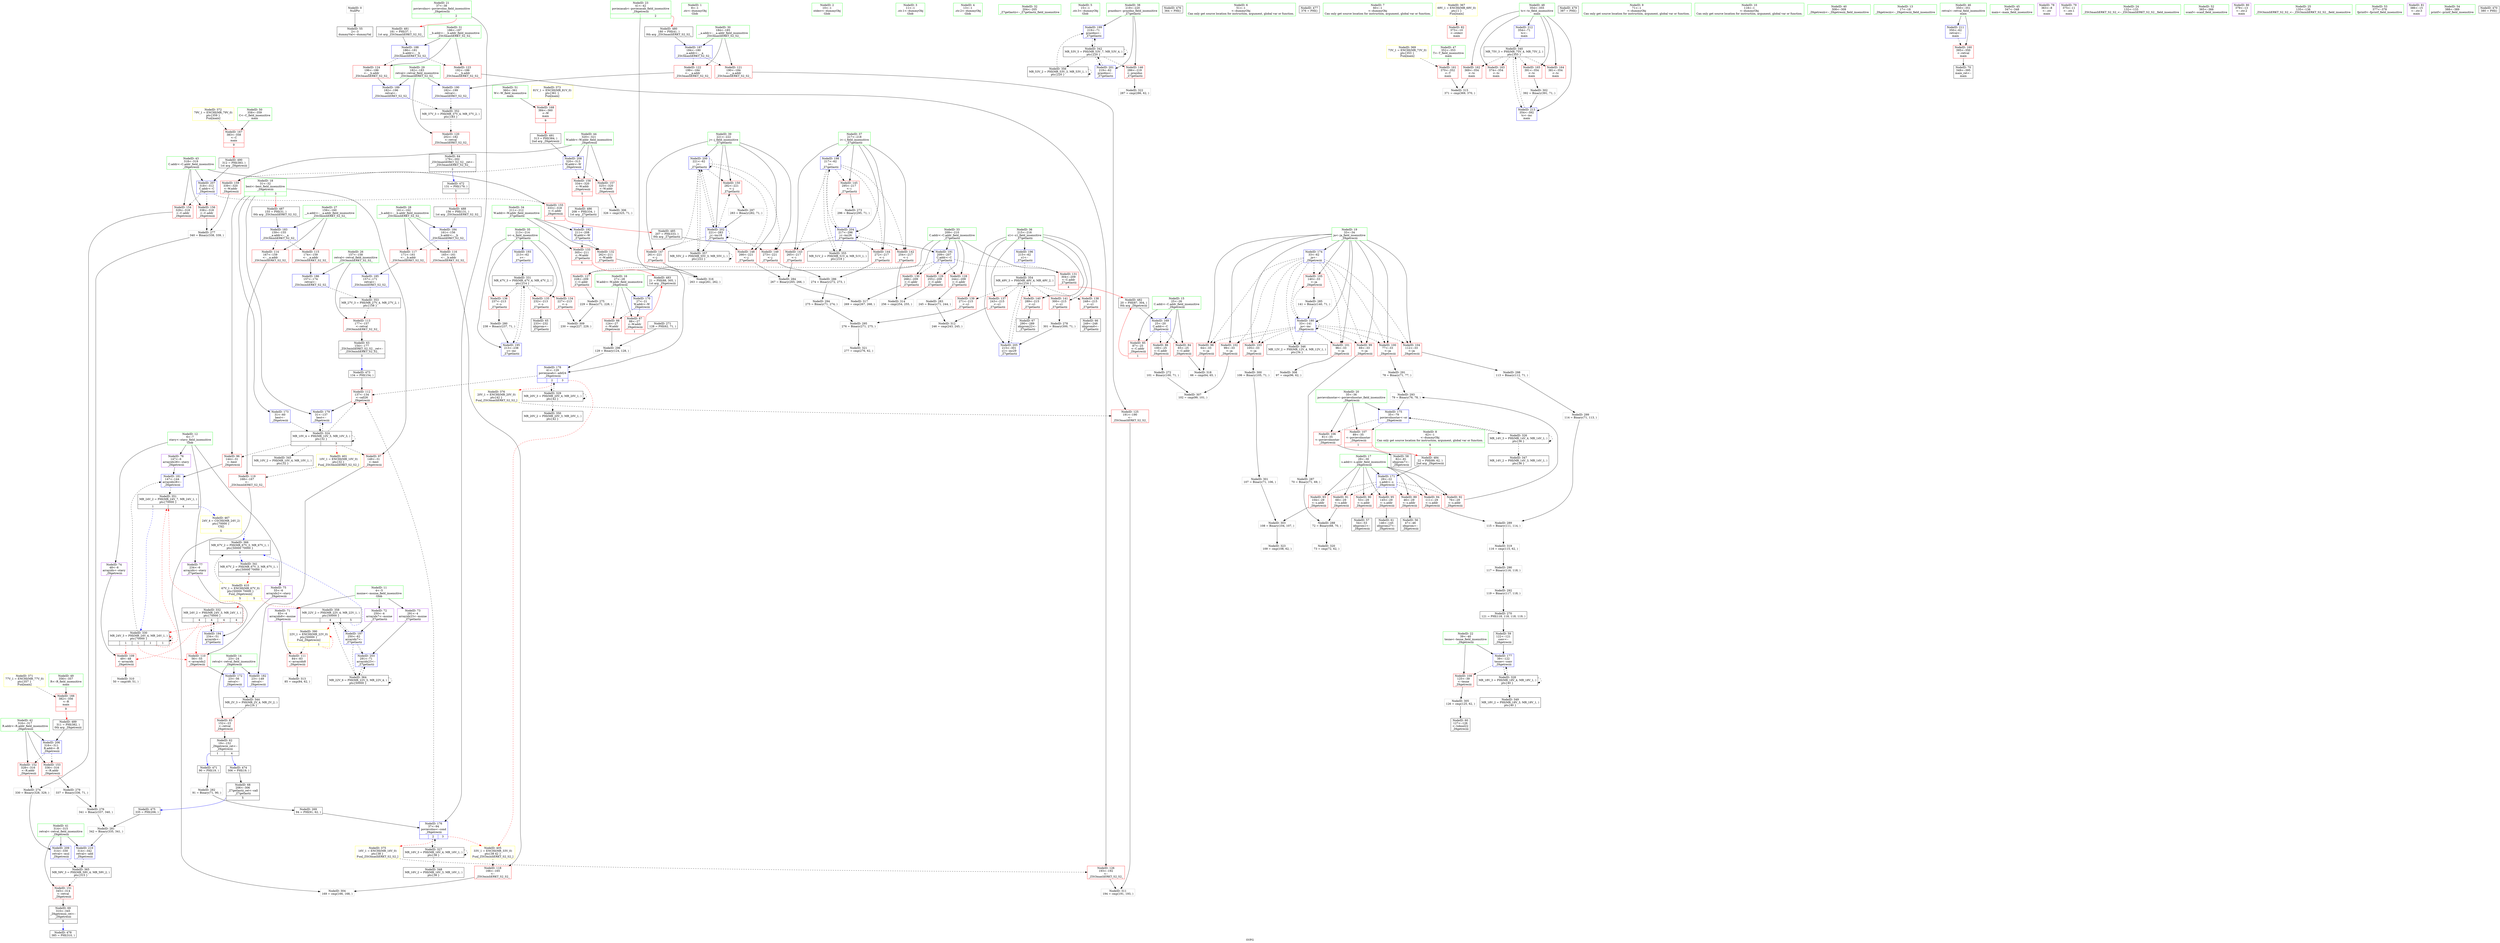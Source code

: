 digraph "SVFG" {
	label="SVFG";

	Node0x5584fd9bb010 [shape=record,color=grey,label="{NodeID: 0\nNullPtr}"];
	Node0x5584fd9bb010 -> Node0x5584fd9e36a0[style=solid];
	Node0x5584fd9f3260 [shape=record,color=grey,label="{NodeID: 277\n340 = Binary(338, 339, )\n}"];
	Node0x5584fd9f3260 -> Node0x5584fd9f30e0[style=solid];
	Node0x5584fd9e59c0 [shape=record,color=blue,label="{NodeID: 194\n234\<--51\narrayidx\<--\n_Z7getlastii\n}"];
	Node0x5584fd9e59c0 -> Node0x5584fda05ce0[style=dashed];
	Node0x5584fd9e2c70 [shape=record,color=red,label="{NodeID: 111\n84\<--83\n\<--arrayidx8\n_Z6getreciii\n}"];
	Node0x5584fd9e2c70 -> Node0x5584fd9f6860[style=solid];
	Node0x5584fd9e0f70 [shape=record,color=green,label="{NodeID: 28\n161\<--162\n__b.addr\<--__b.addr_field_insensitive\n_ZSt3minIiERKT_S2_S2_\n}"];
	Node0x5584fd9e0f70 -> Node0x5584fd9e7880[style=solid];
	Node0x5584fd9e0f70 -> Node0x5584fd9e7950[style=solid];
	Node0x5584fd9e0f70 -> Node0x5584fd9eafc0[style=solid];
	Node0x5584fda31080 [shape=record,color=black,label="{NodeID: 471\n90 = PHI(19, )\n}"];
	Node0x5584fda31080 -> Node0x5584fd9f39e0[style=solid];
	Node0x5584fd9f5c60 [shape=record,color=grey,label="{NodeID: 305\n126 = cmp(125, 62, )\n}"];
	Node0x5584fd9f5c60 -> Node0x5584fd9e3ae0[style=solid];
	Node0x5584fd9e8b30 [shape=record,color=red,label="{NodeID: 139\n271\<--215\n\<--s1\n_Z7getlastii\n}"];
	Node0x5584fd9e8b30 -> Node0x5584fd9f4d60[style=solid];
	Node0x5584fd9e37a0 [shape=record,color=black,label="{NodeID: 56\n47\<--46\nidxprom\<--\n_Z6getreciii\n}"];
	Node0x5584fd9ea1f0 [shape=record,color=red,label="{NodeID: 167\n383\<--358\n\<--C\nmain\n|{<s0>9}}"];
	Node0x5584fd9ea1f0:s0 -> Node0x5584fda329b0[style=solid,color=red];
	Node0x5584fd9e4e60 [shape=record,color=red,label="{NodeID: 84\n65\<--25\n\<--C.addr\n_Z6getreciii\n}"];
	Node0x5584fd9e4e60 -> Node0x5584fd9f6fe0[style=solid];
	Node0x5584fd9df580 [shape=record,color=green,label="{NodeID: 1\n8\<--1\n.str\<--dummyObj\nGlob }"];
	Node0x5584fd9f33e0 [shape=record,color=grey,label="{NodeID: 278\n301 = Binary(300, 71, )\n}"];
	Node0x5584fd9f33e0 -> Node0x5584fd9e62b0[style=solid];
	Node0x5584fd9e5a90 [shape=record,color=blue,label="{NodeID: 195\n213\<--238\ns\<--inc\n_Z7getlastii\n}"];
	Node0x5584fd9e5a90 -> Node0x5584fda057e0[style=dashed];
	Node0x5584fd9e2d40 [shape=record,color=red,label="{NodeID: 112\n137\<--134\n\<--call26\n_Z6getreciii\n}"];
	Node0x5584fd9e2d40 -> Node0x5584fd9eabb0[style=solid];
	Node0x5584fd9e1040 [shape=record,color=green,label="{NodeID: 29\n182\<--183\nretval\<--retval_field_insensitive\n_ZSt3maxIiERKT_S2_S2_\n}"];
	Node0x5584fd9e1040 -> Node0x5584fd9e7bc0[style=solid];
	Node0x5584fd9e1040 -> Node0x5584fd9eb3d0[style=solid];
	Node0x5584fd9e1040 -> Node0x5584fd9eb4a0[style=solid];
	Node0x5584fda31270 [shape=record,color=black,label="{NodeID: 472\n131 = PHI(179, )\n|{<s0>3}}"];
	Node0x5584fda31270:s0 -> Node0x5584fda32730[style=solid,color=red];
	Node0x5584fd9f5de0 [shape=record,color=grey,label="{NodeID: 306\n326 = cmp(325, 71, )\n}"];
	Node0x5584fd9e8c00 [shape=record,color=red,label="{NodeID: 140\n289\<--215\n\<--s1\n_Z7getlastii\n}"];
	Node0x5584fd9e8c00 -> Node0x5584fd9e4090[style=solid];
	Node0x5584fd9e3870 [shape=record,color=black,label="{NodeID: 57\n54\<--53\nidxprom1\<--\n_Z6getreciii\n}"];
	Node0x5584fd9ea2c0 [shape=record,color=red,label="{NodeID: 168\n384\<--360\n\<--W\nmain\n|{<s0>9}}"];
	Node0x5584fd9ea2c0:s0 -> Node0x5584fda32af0[style=solid,color=red];
	Node0x5584fd9e4f30 [shape=record,color=red,label="{NodeID: 85\n87\<--25\n\<--C.addr\n_Z6getreciii\n|{<s0>1}}"];
	Node0x5584fd9e4f30:s0 -> Node0x5584fda31ef0[style=solid,color=red];
	Node0x5584fd9deff0 [shape=record,color=green,label="{NodeID: 2\n10\<--1\nstderr\<--dummyObj\nGlob }"];
	Node0x5584fd9f3560 [shape=record,color=grey,label="{NodeID: 279\n337 = Binary(336, 71, )\n}"];
	Node0x5584fd9f3560 -> Node0x5584fd9f30e0[style=solid];
	Node0x5584fd9e5b60 [shape=record,color=blue,label="{NodeID: 196\n215\<--62\ns1\<--\n_Z7getlastii\n}"];
	Node0x5584fd9e5b60 -> Node0x5584fda0cb10[style=dashed];
	Node0x5584fd9e2e10 [shape=record,color=red,label="{NodeID: 113\n177\<--157\n\<--retval\n_ZSt3minIiERKT_S2_S2_\n}"];
	Node0x5584fd9e2e10 -> Node0x5584fd9e3d50[style=solid];
	Node0x5584fd9e1110 [shape=record,color=green,label="{NodeID: 30\n184\<--185\n__a.addr\<--__a.addr_field_insensitive\n_ZSt3maxIiERKT_S2_S2_\n}"];
	Node0x5584fd9e1110 -> Node0x5584fd9e7c90[style=solid];
	Node0x5584fd9e1110 -> Node0x5584fd9e7d60[style=solid];
	Node0x5584fd9e1110 -> Node0x5584fd9eb230[style=solid];
	Node0x5584fda314e0 [shape=record,color=black,label="{NodeID: 473\n134 = PHI(154, )\n}"];
	Node0x5584fda314e0 -> Node0x5584fd9e2d40[style=solid];
	Node0x5584fd9ebbb0 [shape=record,color=yellow,style=double,label="{NodeID: 390\n22V_1 = ENCHI(MR_22V_0)\npts\{50000 \}\nFun[_Z6getreciii]|{|<s1>1}}"];
	Node0x5584fd9ebbb0 -> Node0x5584fd9e2c70[style=dashed];
	Node0x5584fd9ebbb0:s1 -> Node0x5584fd9ebbb0[style=dashed,color=red];
	Node0x5584fd9f5f60 [shape=record,color=grey,label="{NodeID: 307\n102 = cmp(99, 101, )\n}"];
	Node0x5584fd9e8cd0 [shape=record,color=red,label="{NodeID: 141\n300\<--215\n\<--s1\n_Z7getlastii\n}"];
	Node0x5584fd9e8cd0 -> Node0x5584fd9f33e0[style=solid];
	Node0x5584fd9e3940 [shape=record,color=black,label="{NodeID: 58\n82\<--81\nidxprom7\<--\n_Z6getreciii\n}"];
	Node0x5584fd9ea390 [shape=record,color=blue,label="{NodeID: 169\n25\<--20\nC.addr\<--C\n_Z6getreciii\n}"];
	Node0x5584fd9ea390 -> Node0x5584fd9e4e60[style=dashed];
	Node0x5584fd9ea390 -> Node0x5584fd9e4f30[style=dashed];
	Node0x5584fd9ea390 -> Node0x5584fd9e5000[style=dashed];
	Node0x5584fd9e5000 [shape=record,color=red,label="{NodeID: 86\n100\<--25\n\<--C.addr\n_Z6getreciii\n}"];
	Node0x5584fd9e5000 -> Node0x5584fd9e7430[style=solid];
	Node0x5584fd9df080 [shape=record,color=green,label="{NodeID: 3\n11\<--1\n.str.1\<--dummyObj\nGlob }"];
	Node0x5584fd9f36e0 [shape=record,color=grey,label="{NodeID: 280\n238 = Binary(237, 71, )\n}"];
	Node0x5584fd9f36e0 -> Node0x5584fd9e5a90[style=solid];
	Node0x5584fd9e5c30 [shape=record,color=blue,label="{NodeID: 197\n250\<--62\narrayidx7\<--\n_Z7getlastii\n}"];
	Node0x5584fd9e5c30 -> Node0x5584fd9e6110[style=dashed];
	Node0x5584fd9e5c30 -> Node0x5584fda0df10[style=dashed];
	Node0x5584fd9e5c30 -> Node0x5584fda0fd10[style=dashed];
	Node0x5584fd9e2ee0 [shape=record,color=red,label="{NodeID: 114\n167\<--159\n\<--__a.addr\n_ZSt3minIiERKT_S2_S2_\n}"];
	Node0x5584fd9e2ee0 -> Node0x5584fd9e7af0[style=solid];
	Node0x5584fd9e11e0 [shape=record,color=green,label="{NodeID: 31\n186\<--187\n__b.addr\<--__b.addr_field_insensitive\n_ZSt3maxIiERKT_S2_S2_\n}"];
	Node0x5584fd9e11e0 -> Node0x5584fd9e7e30[style=solid];
	Node0x5584fd9e11e0 -> Node0x5584fd9e7f00[style=solid];
	Node0x5584fd9e11e0 -> Node0x5584fd9eb300[style=solid];
	Node0x5584fda315b0 [shape=record,color=black,label="{NodeID: 474\n306 = PHI(19, )\n}"];
	Node0x5584fda315b0 -> Node0x5584fd9e4160[style=solid];
	Node0x5584fd9f60e0 [shape=record,color=grey,label="{NodeID: 308\n97 = cmp(96, 62, )\n}"];
	Node0x5584fd9e8da0 [shape=record,color=red,label="{NodeID: 142\n254\<--217\n\<--i\n_Z7getlastii\n}"];
	Node0x5584fd9e8da0 -> Node0x5584fd9f69e0[style=solid];
	Node0x5584fd9e3a10 [shape=record,color=black,label="{NodeID: 59\n122\<--121\nconv\<--\n_Z6getreciii\n}"];
	Node0x5584fd9e3a10 -> Node0x5584fd9eaa10[style=solid];
	Node0x5584fd9ea460 [shape=record,color=blue,label="{NodeID: 170\n27\<--21\nW.addr\<--W\n_Z6getreciii\n}"];
	Node0x5584fd9ea460 -> Node0x5584fd9e50d0[style=dashed];
	Node0x5584fd9ea460 -> Node0x5584fd9e51a0[style=dashed];
	Node0x5584fd9e50d0 [shape=record,color=red,label="{NodeID: 87\n88\<--27\n\<--W.addr\n_Z6getreciii\n|{<s0>1}}"];
	Node0x5584fd9e50d0:s0 -> Node0x5584fda32100[style=solid,color=red];
	Node0x5584fd9df330 [shape=record,color=green,label="{NodeID: 4\n13\<--1\n.str.2\<--dummyObj\nGlob }"];
	Node0x5584fda0fd10 [shape=record,color=black,label="{NodeID: 364\nMR_22V_6 = PHI(MR_22V_5, MR_22V_4, )\npts\{50000 \}\n}"];
	Node0x5584fda0fd10 -> Node0x5584fd9e6110[style=dashed];
	Node0x5584fda0fd10 -> Node0x5584fda0df10[style=dashed];
	Node0x5584fda0fd10 -> Node0x5584fda0fd10[style=dashed];
	Node0x5584fd9f3860 [shape=record,color=grey,label="{NodeID: 281\n342 = Binary(335, 341, )\n}"];
	Node0x5584fd9f3860 -> Node0x5584fd9e66c0[style=solid];
	Node0x5584fd9e5d00 [shape=record,color=blue,label="{NodeID: 198\n217\<--62\ni\<--\n_Z7getlastii\n}"];
	Node0x5584fd9e5d00 -> Node0x5584fd9e8da0[style=dashed];
	Node0x5584fd9e5d00 -> Node0x5584fd9e8e70[style=dashed];
	Node0x5584fd9e5d00 -> Node0x5584fd9e8f40[style=dashed];
	Node0x5584fd9e5d00 -> Node0x5584fd9e9010[style=dashed];
	Node0x5584fd9e5d00 -> Node0x5584fd9e61e0[style=dashed];
	Node0x5584fd9e5d00 -> Node0x5584fda0d010[style=dashed];
	Node0x5584fd9e2fb0 [shape=record,color=red,label="{NodeID: 115\n174\<--159\n\<--__a.addr\n_ZSt3minIiERKT_S2_S2_\n}"];
	Node0x5584fd9e2fb0 -> Node0x5584fd9eb160[style=solid];
	Node0x5584fd9e12b0 [shape=record,color=green,label="{NodeID: 32\n204\<--205\n_Z7getlastii\<--_Z7getlastii_field_insensitive\n}"];
	Node0x5584fda316f0 [shape=record,color=black,label="{NodeID: 475\n335 = PHI(206, )\n}"];
	Node0x5584fda316f0 -> Node0x5584fd9f3860[style=solid];
	Node0x5584fd9f6260 [shape=record,color=grey,label="{NodeID: 309\n230 = cmp(227, 229, )\n}"];
	Node0x5584fd9e8e70 [shape=record,color=red,label="{NodeID: 143\n265\<--217\n\<--i\n_Z7getlastii\n}"];
	Node0x5584fd9e8e70 -> Node0x5584fd9f3ce0[style=solid];
	Node0x5584fd9e3ae0 [shape=record,color=black,label="{NodeID: 60\n127\<--126\n\<--tobool22\n_Z6getreciii\n}"];
	Node0x5584fd9ea530 [shape=record,color=blue,label="{NodeID: 171\n29\<--22\ns.addr\<--s\n_Z6getreciii\n}"];
	Node0x5584fd9ea530 -> Node0x5584fd9e5270[style=dashed];
	Node0x5584fd9ea530 -> Node0x5584fd9e5340[style=dashed];
	Node0x5584fd9ea530 -> Node0x5584fd9e5410[style=dashed];
	Node0x5584fd9ea530 -> Node0x5584fd9e54e0[style=dashed];
	Node0x5584fd9ea530 -> Node0x5584fd9e55b0[style=dashed];
	Node0x5584fd9ea530 -> Node0x5584fd9e5680[style=dashed];
	Node0x5584fd9ea530 -> Node0x5584fd9e5750[style=dashed];
	Node0x5584fd9e51a0 [shape=record,color=red,label="{NodeID: 88\n124\<--27\n\<--W.addr\n_Z6getreciii\n}"];
	Node0x5584fd9e51a0 -> Node0x5584fd9f4ee0[style=solid];
	Node0x5584fd9df3c0 [shape=record,color=green,label="{NodeID: 5\n15\<--1\n.str.3\<--dummyObj\nGlob }"];
	Node0x5584fda10210 [shape=record,color=black,label="{NodeID: 365\nMR_59V_3 = PHI(MR_59V_4, MR_59V_2, )\npts\{315 \}\n}"];
	Node0x5584fda10210 -> Node0x5584fd9e94f0[style=dashed];
	Node0x5584fd9f39e0 [shape=record,color=grey,label="{NodeID: 282\n91 = Binary(71, 90, )\n}"];
	Node0x5584fd9f39e0 -> Node0x5584fd9f0970[style=solid];
	Node0x5584fd9e5dd0 [shape=record,color=blue,label="{NodeID: 199\n219\<--71\nprazdno\<--\n_Z7getlastii\n}"];
	Node0x5584fd9e5dd0 -> Node0x5584fda08f10[style=dashed];
	Node0x5584fd9e7880 [shape=record,color=red,label="{NodeID: 116\n165\<--161\n\<--__b.addr\n_ZSt3minIiERKT_S2_S2_\n}"];
	Node0x5584fd9e7880 -> Node0x5584fd9e7a20[style=solid];
	Node0x5584fd9e13b0 [shape=record,color=green,label="{NodeID: 33\n209\<--210\nC.addr\<--C.addr_field_insensitive\n_Z7getlastii\n}"];
	Node0x5584fd9e13b0 -> Node0x5584fd9e8170[style=solid];
	Node0x5584fd9e13b0 -> Node0x5584fd9e8240[style=solid];
	Node0x5584fd9e13b0 -> Node0x5584fd9e8310[style=solid];
	Node0x5584fd9e13b0 -> Node0x5584fd9e83e0[style=solid];
	Node0x5584fd9e13b0 -> Node0x5584fd9e84b0[style=solid];
	Node0x5584fd9e13b0 -> Node0x5584fd9eb570[style=solid];
	Node0x5584fda31830 [shape=record,color=black,label="{NodeID: 476\n364 = PHI()\n}"];
	Node0x5584fd9f63e0 [shape=record,color=grey,label="{NodeID: 310\n50 = cmp(49, 51, )\n}"];
	Node0x5584fd9e8f40 [shape=record,color=red,label="{NodeID: 144\n272\<--217\n\<--i\n_Z7getlastii\n}"];
	Node0x5584fd9e8f40 -> Node0x5584fd9f3fe0[style=solid];
	Node0x5584fd9e3bb0 [shape=record,color=black,label="{NodeID: 61\n146\<--145\nidxprom27\<--\n_Z6getreciii\n}"];
	Node0x5584fd9ea600 [shape=record,color=blue,label="{NodeID: 172\n23\<--56\nretval\<--\n_Z6getreciii\n}"];
	Node0x5584fd9ea600 -> Node0x5584fda09910[style=dashed];
	Node0x5584fd9e5270 [shape=record,color=red,label="{NodeID: 89\n46\<--29\n\<--s.addr\n_Z6getreciii\n}"];
	Node0x5584fd9e5270 -> Node0x5584fd9e37a0[style=solid];
	Node0x5584fd9dfdf0 [shape=record,color=green,label="{NodeID: 6\n51\<--1\n\<--dummyObj\nCan only get source location for instruction, argument, global var or function.}"];
	Node0x5584fda10710 [shape=record,color=black,label="{NodeID: 366\nMR_67V_2 = PHI(MR_67V_3, MR_67V_1, )\npts\{50000 70000 \}\n|{<s0>9}}"];
	Node0x5584fda10710:s0 -> Node0x5584fda089e0[style=dashed,color=blue];
	Node0x5584fd9f3b60 [shape=record,color=grey,label="{NodeID: 283\n245 = Binary(71, 244, )\n}"];
	Node0x5584fd9f3b60 -> Node0x5584fd9f66e0[style=solid];
	Node0x5584fd9e5ea0 [shape=record,color=blue,label="{NodeID: 200\n221\<--62\nj\<--\n_Z7getlastii\n}"];
	Node0x5584fd9e5ea0 -> Node0x5584fd9e91b0[style=dashed];
	Node0x5584fd9e5ea0 -> Node0x5584fd9e9280[style=dashed];
	Node0x5584fd9e5ea0 -> Node0x5584fd9e9350[style=dashed];
	Node0x5584fd9e5ea0 -> Node0x5584fd9e9420[style=dashed];
	Node0x5584fd9e5ea0 -> Node0x5584fd9e5ea0[style=dashed];
	Node0x5584fd9e5ea0 -> Node0x5584fd9e6040[style=dashed];
	Node0x5584fd9e5ea0 -> Node0x5584fda0da10[style=dashed];
	Node0x5584fd9e7950 [shape=record,color=red,label="{NodeID: 117\n171\<--161\n\<--__b.addr\n_ZSt3minIiERKT_S2_S2_\n}"];
	Node0x5584fd9e7950 -> Node0x5584fd9eb090[style=solid];
	Node0x5584fd9e1480 [shape=record,color=green,label="{NodeID: 34\n211\<--212\nW.addr\<--W.addr_field_insensitive\n_Z7getlastii\n}"];
	Node0x5584fd9e1480 -> Node0x5584fd9e8580[style=solid];
	Node0x5584fd9e1480 -> Node0x5584fd9e8650[style=solid];
	Node0x5584fd9e1480 -> Node0x5584fd9e5820[style=solid];
	Node0x5584fda31900 [shape=record,color=black,label="{NodeID: 477\n376 = PHI()\n}"];
	Node0x5584fd9f6560 [shape=record,color=grey,label="{NodeID: 311\n194 = cmp(191, 193, )\n}"];
	Node0x5584fd9e9010 [shape=record,color=red,label="{NodeID: 145\n295\<--217\n\<--i\n_Z7getlastii\n}"];
	Node0x5584fd9e9010 -> Node0x5584fd9e75b0[style=solid];
	Node0x5584fd9e3c80 [shape=record,color=black,label="{NodeID: 62\n19\<--152\n_Z6getreciii_ret\<--\n_Z6getreciii\n|{<s0>1|<s1>4}}"];
	Node0x5584fd9e3c80:s0 -> Node0x5584fda31080[style=solid,color=blue];
	Node0x5584fd9e3c80:s1 -> Node0x5584fda315b0[style=solid,color=blue];
	Node0x5584fd9ea6d0 [shape=record,color=blue,label="{NodeID: 173\n31\<--60\nbest\<--\n_Z6getreciii\n}"];
	Node0x5584fd9ea6d0 -> Node0x5584fda030e0[style=dashed];
	Node0x5584fd9e5340 [shape=record,color=red,label="{NodeID: 90\n53\<--29\n\<--s.addr\n_Z6getreciii\n}"];
	Node0x5584fd9e5340 -> Node0x5584fd9e3870[style=solid];
	Node0x5584fd9dfe80 [shape=record,color=green,label="{NodeID: 7\n60\<--1\n\<--dummyObj\nCan only get source location for instruction, argument, global var or function.}"];
	Node0x5584fda10c40 [shape=record,color=yellow,style=double,label="{NodeID: 367\n69V_1 = ENCHI(MR_69V_0)\npts\{1 \}\nFun[main]}"];
	Node0x5584fda10c40 -> Node0x5584fd9e4cc0[style=dashed];
	Node0x5584fd9f3ce0 [shape=record,color=grey,label="{NodeID: 284\n267 = Binary(265, 266, )\n}"];
	Node0x5584fd9f3ce0 -> Node0x5584fd9f6e60[style=solid];
	Node0x5584fd9e5f70 [shape=record,color=blue,label="{NodeID: 201\n219\<--62\nprazdno\<--\n_Z7getlastii\n}"];
	Node0x5584fd9e5f70 -> Node0x5584fda08f10[style=dashed];
	Node0x5584fd9e7a20 [shape=record,color=red,label="{NodeID: 118\n166\<--165\n\<--\n_ZSt3minIiERKT_S2_S2_\n}"];
	Node0x5584fd9e7a20 -> Node0x5584fd9f5ae0[style=solid];
	Node0x5584fd9e1550 [shape=record,color=green,label="{NodeID: 35\n213\<--214\ns\<--s_field_insensitive\n_Z7getlastii\n}"];
	Node0x5584fd9e1550 -> Node0x5584fd9e8720[style=solid];
	Node0x5584fd9e1550 -> Node0x5584fd9e87f0[style=solid];
	Node0x5584fd9e1550 -> Node0x5584fd9e88c0[style=solid];
	Node0x5584fd9e1550 -> Node0x5584fd9e58f0[style=solid];
	Node0x5584fd9e1550 -> Node0x5584fd9e5a90[style=solid];
	Node0x5584fda319d0 [shape=record,color=black,label="{NodeID: 478\n385 = PHI(310, )\n}"];
	Node0x5584fd9f66e0 [shape=record,color=grey,label="{NodeID: 312\n246 = cmp(243, 245, )\n}"];
	Node0x5584fd9e90e0 [shape=record,color=red,label="{NodeID: 146\n286\<--219\n\<--prazdno\n_Z7getlastii\n}"];
	Node0x5584fd9e90e0 -> Node0x5584fd9f75e0[style=solid];
	Node0x5584fd9e3d50 [shape=record,color=black,label="{NodeID: 63\n154\<--177\n_ZSt3minIiERKT_S2_S2__ret\<--\n_ZSt3minIiERKT_S2_S2_\n|{<s0>3}}"];
	Node0x5584fd9e3d50:s0 -> Node0x5584fda314e0[style=solid,color=blue];
	Node0x5584fda084e0 [shape=record,color=black,label="{NodeID: 340\nMR_75V_3 = PHI(MR_75V_4, MR_75V_2, )\npts\{355 \}\n}"];
	Node0x5584fda084e0 -> Node0x5584fd9e9de0[style=dashed];
	Node0x5584fda084e0 -> Node0x5584fd9e9eb0[style=dashed];
	Node0x5584fda084e0 -> Node0x5584fd9e9f80[style=dashed];
	Node0x5584fda084e0 -> Node0x5584fd9ea050[style=dashed];
	Node0x5584fda084e0 -> Node0x5584fd9ed760[style=dashed];
	Node0x5584fd9ea7a0 [shape=record,color=blue,label="{NodeID: 174\n33\<--62\nja\<--\n_Z6getreciii\n}"];
	Node0x5584fd9ea7a0 -> Node0x5584fd9e21e0[style=dashed];
	Node0x5584fd9ea7a0 -> Node0x5584fd9e22b0[style=dashed];
	Node0x5584fd9ea7a0 -> Node0x5584fd9e2380[style=dashed];
	Node0x5584fd9ea7a0 -> Node0x5584fd9e2450[style=dashed];
	Node0x5584fd9ea7a0 -> Node0x5584fd9e2520[style=dashed];
	Node0x5584fd9ea7a0 -> Node0x5584fd9e25f0[style=dashed];
	Node0x5584fd9ea7a0 -> Node0x5584fd9e26c0[style=dashed];
	Node0x5584fd9ea7a0 -> Node0x5584fd9e2790[style=dashed];
	Node0x5584fd9ea7a0 -> Node0x5584fd9eac80[style=dashed];
	Node0x5584fd9ea7a0 -> Node0x5584fda0a310[style=dashed];
	Node0x5584fd9e5410 [shape=record,color=red,label="{NodeID: 91\n68\<--29\n\<--s.addr\n_Z6getreciii\n}"];
	Node0x5584fd9e5410 -> Node0x5584fd9f42e0[style=solid];
	Node0x5584fd9dff10 [shape=record,color=green,label="{NodeID: 8\n62\<--1\n\<--dummyObj\nCan only get source location for instruction, argument, global var or function.|{<s0>4}}"];
	Node0x5584fd9dff10:s0 -> Node0x5584fda32280[style=solid,color=red];
	Node0x5584fd9f3e60 [shape=record,color=grey,label="{NodeID: 285\n141 = Binary(140, 71, )\n}"];
	Node0x5584fd9f3e60 -> Node0x5584fd9eac80[style=solid];
	Node0x5584fd9e6040 [shape=record,color=blue,label="{NodeID: 202\n221\<--283\nj\<--inc18\n_Z7getlastii\n}"];
	Node0x5584fd9e6040 -> Node0x5584fd9e91b0[style=dashed];
	Node0x5584fd9e6040 -> Node0x5584fd9e9280[style=dashed];
	Node0x5584fd9e6040 -> Node0x5584fd9e9350[style=dashed];
	Node0x5584fd9e6040 -> Node0x5584fd9e9420[style=dashed];
	Node0x5584fd9e6040 -> Node0x5584fd9e5ea0[style=dashed];
	Node0x5584fd9e6040 -> Node0x5584fd9e6040[style=dashed];
	Node0x5584fd9e6040 -> Node0x5584fda0da10[style=dashed];
	Node0x5584fd9e7af0 [shape=record,color=red,label="{NodeID: 119\n168\<--167\n\<--\n_ZSt3minIiERKT_S2_S2_\n}"];
	Node0x5584fd9e7af0 -> Node0x5584fd9f5ae0[style=solid];
	Node0x5584fd9e1620 [shape=record,color=green,label="{NodeID: 36\n215\<--216\ns1\<--s1_field_insensitive\n_Z7getlastii\n}"];
	Node0x5584fd9e1620 -> Node0x5584fd9e8990[style=solid];
	Node0x5584fd9e1620 -> Node0x5584fd9e8a60[style=solid];
	Node0x5584fd9e1620 -> Node0x5584fd9e8b30[style=solid];
	Node0x5584fd9e1620 -> Node0x5584fd9e8c00[style=solid];
	Node0x5584fd9e1620 -> Node0x5584fd9e8cd0[style=solid];
	Node0x5584fd9e1620 -> Node0x5584fd9e5b60[style=solid];
	Node0x5584fd9e1620 -> Node0x5584fd9e62b0[style=solid];
	Node0x5584fda31b70 [shape=record,color=black,label="{NodeID: 479\n387 = PHI()\n}"];
	Node0x5584fd9f6860 [shape=record,color=grey,label="{NodeID: 313\n85 = cmp(84, 62, )\n}"];
	Node0x5584fd9e91b0 [shape=record,color=red,label="{NodeID: 147\n261\<--221\n\<--j\n_Z7getlastii\n}"];
	Node0x5584fd9e91b0 -> Node0x5584fd9f6ce0[style=solid];
	Node0x5584fd9e3e20 [shape=record,color=black,label="{NodeID: 64\n179\<--202\n_ZSt3maxIiERKT_S2_S2__ret\<--\n_ZSt3maxIiERKT_S2_S2_\n|{<s0>2}}"];
	Node0x5584fd9e3e20:s0 -> Node0x5584fda31270[style=solid,color=blue];
	Node0x5584fda089e0 [shape=record,color=black,label="{NodeID: 341\nMR_67V_2 = PHI(MR_67V_3, MR_67V_1, )\npts\{50000 70000 \}\n|{<s0>9}}"];
	Node0x5584fda089e0:s0 -> Node0x5584fd9ecdc0[style=dashed,color=red];
	Node0x5584fd9ea870 [shape=record,color=blue,label="{NodeID: 175\n35\<--79\npovievolnostav\<--or\n_Z6getreciii\n}"];
	Node0x5584fd9ea870 -> Node0x5584fd9e2860[style=dashed];
	Node0x5584fd9ea870 -> Node0x5584fd9e2930[style=dashed];
	Node0x5584fd9ea870 -> Node0x5584fda03ae0[style=dashed];
	Node0x5584fd9e54e0 [shape=record,color=red,label="{NodeID: 92\n76\<--29\n\<--s.addr\n_Z6getreciii\n}"];
	Node0x5584fd9e54e0 -> Node0x5584fd9f4a60[style=solid];
	Node0x5584fd9dffa0 [shape=record,color=green,label="{NodeID: 9\n71\<--1\n\<--dummyObj\nCan only get source location for instruction, argument, global var or function.}"];
	Node0x5584fda11840 [shape=record,color=yellow,style=double,label="{NodeID: 369\n73V_1 = ENCHI(MR_73V_0)\npts\{353 \}\nFun[main]}"];
	Node0x5584fda11840 -> Node0x5584fd9e9d10[style=dashed];
	Node0x5584fd9f3fe0 [shape=record,color=grey,label="{NodeID: 286\n274 = Binary(272, 273, )\n}"];
	Node0x5584fd9f3fe0 -> Node0x5584fd9f4be0[style=solid];
	Node0x5584fd9e6110 [shape=record,color=blue,label="{NodeID: 203\n291\<--71\narrayidx23\<--\n_Z7getlastii\n}"];
	Node0x5584fd9e6110 -> Node0x5584fda0fd10[style=dashed];
	Node0x5584fd9e7bc0 [shape=record,color=red,label="{NodeID: 120\n202\<--182\n\<--retval\n_ZSt3maxIiERKT_S2_S2_\n}"];
	Node0x5584fd9e7bc0 -> Node0x5584fd9e3e20[style=solid];
	Node0x5584fd9e16f0 [shape=record,color=green,label="{NodeID: 37\n217\<--218\ni\<--i_field_insensitive\n_Z7getlastii\n}"];
	Node0x5584fd9e16f0 -> Node0x5584fd9e8da0[style=solid];
	Node0x5584fd9e16f0 -> Node0x5584fd9e8e70[style=solid];
	Node0x5584fd9e16f0 -> Node0x5584fd9e8f40[style=solid];
	Node0x5584fd9e16f0 -> Node0x5584fd9e9010[style=solid];
	Node0x5584fd9e16f0 -> Node0x5584fd9e5d00[style=solid];
	Node0x5584fd9e16f0 -> Node0x5584fd9e61e0[style=solid];
	Node0x5584fda31c40 [shape=record,color=black,label="{NodeID: 480\n180 = PHI(41, )\n0th arg _ZSt3maxIiERKT_S2_S2_ }"];
	Node0x5584fda31c40 -> Node0x5584fd9eb230[style=solid];
	Node0x5584fd9f69e0 [shape=record,color=grey,label="{NodeID: 314\n256 = cmp(254, 255, )\n}"];
	Node0x5584fd9e9280 [shape=record,color=red,label="{NodeID: 148\n266\<--221\n\<--j\n_Z7getlastii\n}"];
	Node0x5584fd9e9280 -> Node0x5584fd9f3ce0[style=solid];
	Node0x5584fd9e3ef0 [shape=record,color=black,label="{NodeID: 65\n233\<--232\nidxprom\<--\n_Z7getlastii\n}"];
	Node0x5584fda08f10 [shape=record,color=black,label="{NodeID: 342\nMR_53V_5 = PHI(MR_53V_7, MR_53V_4, )\npts\{220 \}\n}"];
	Node0x5584fda08f10 -> Node0x5584fd9e90e0[style=dashed];
	Node0x5584fda08f10 -> Node0x5584fd9e5dd0[style=dashed];
	Node0x5584fda08f10 -> Node0x5584fd9e5f70[style=dashed];
	Node0x5584fda08f10 -> Node0x5584fda08f10[style=dashed];
	Node0x5584fda08f10 -> Node0x5584fda0d510[style=dashed];
	Node0x5584fd9ea940 [shape=record,color=blue,label="{NodeID: 176\n37\<--94\npovievolno\<--cond\n_Z6getreciii\n|{|<s2>2|<s3>3}}"];
	Node0x5584fd9ea940 -> Node0x5584fd9e2d40[style=dashed];
	Node0x5584fd9ea940 -> Node0x5584fda047f0[style=dashed];
	Node0x5584fd9ea940:s2 -> Node0x5584fda03fe0[style=dashed,color=red];
	Node0x5584fd9ea940:s3 -> Node0x5584fd9ec930[style=dashed,color=red];
	Node0x5584fd9e55b0 [shape=record,color=red,label="{NodeID: 93\n104\<--29\n\<--s.addr\n_Z6getreciii\n}"];
	Node0x5584fd9e55b0 -> Node0x5584fd9f5960[style=solid];
	Node0x5584fd9e0030 [shape=record,color=green,label="{NodeID: 10\n118\<--1\n\<--dummyObj\nCan only get source location for instruction, argument, global var or function.}"];
	Node0x5584fd9f4160 [shape=record,color=grey,label="{NodeID: 287\n70 = Binary(71, 69, )\n}"];
	Node0x5584fd9f4160 -> Node0x5584fd9f42e0[style=solid];
	Node0x5584fd9e61e0 [shape=record,color=blue,label="{NodeID: 204\n217\<--296\ni\<--inc26\n_Z7getlastii\n}"];
	Node0x5584fd9e61e0 -> Node0x5584fd9e8da0[style=dashed];
	Node0x5584fd9e61e0 -> Node0x5584fd9e8e70[style=dashed];
	Node0x5584fd9e61e0 -> Node0x5584fd9e8f40[style=dashed];
	Node0x5584fd9e61e0 -> Node0x5584fd9e9010[style=dashed];
	Node0x5584fd9e61e0 -> Node0x5584fd9e61e0[style=dashed];
	Node0x5584fd9e61e0 -> Node0x5584fda0d010[style=dashed];
	Node0x5584fd9e7c90 [shape=record,color=red,label="{NodeID: 121\n190\<--184\n\<--__a.addr\n_ZSt3maxIiERKT_S2_S2_\n}"];
	Node0x5584fd9e7c90 -> Node0x5584fd9e7fd0[style=solid];
	Node0x5584fd9e17c0 [shape=record,color=green,label="{NodeID: 38\n219\<--220\nprazdno\<--prazdno_field_insensitive\n_Z7getlastii\n}"];
	Node0x5584fd9e17c0 -> Node0x5584fd9e90e0[style=solid];
	Node0x5584fd9e17c0 -> Node0x5584fd9e5dd0[style=solid];
	Node0x5584fd9e17c0 -> Node0x5584fd9e5f70[style=solid];
	Node0x5584fda31db0 [shape=record,color=black,label="{NodeID: 481\n181 = PHI(37, )\n1st arg _ZSt3maxIiERKT_S2_S2_ }"];
	Node0x5584fda31db0 -> Node0x5584fd9eb300[style=solid];
	Node0x5584fd9f6b60 [shape=record,color=grey,label="{NodeID: 315\n371 = cmp(369, 370, )\n}"];
	Node0x5584fd9e9350 [shape=record,color=red,label="{NodeID: 149\n273\<--221\n\<--j\n_Z7getlastii\n}"];
	Node0x5584fd9e9350 -> Node0x5584fd9f3fe0[style=solid];
	Node0x5584fd9e3fc0 [shape=record,color=black,label="{NodeID: 66\n249\<--248\nidxprom6\<--\n_Z7getlastii\n}"];
	Node0x5584fd9eaa10 [shape=record,color=blue,label="{NodeID: 177\n39\<--122\ntesne\<--conv\n_Z6getreciii\n}"];
	Node0x5584fd9eaa10 -> Node0x5584fd9e2a00[style=dashed];
	Node0x5584fd9eaa10 -> Node0x5584fda048e0[style=dashed];
	Node0x5584fd9e5680 [shape=record,color=red,label="{NodeID: 94\n111\<--29\n\<--s.addr\n_Z6getreciii\n}"];
	Node0x5584fd9e5680 -> Node0x5584fd9f4460[style=solid];
	Node0x5584fd9e00f0 [shape=record,color=green,label="{NodeID: 11\n4\<--5\nmozne\<--mozne_field_insensitive\nGlob }"];
	Node0x5584fd9e00f0 -> Node0x5584fd9e43d0[style=solid];
	Node0x5584fd9e00f0 -> Node0x5584fd9e44a0[style=solid];
	Node0x5584fd9e00f0 -> Node0x5584fd9e4570[style=solid];
	Node0x5584fda11a00 [shape=record,color=yellow,style=double,label="{NodeID: 371\n77V_1 = ENCHI(MR_77V_0)\npts\{357 \}\nFun[main]}"];
	Node0x5584fda11a00 -> Node0x5584fd9ea120[style=dashed];
	Node0x5584fd9f42e0 [shape=record,color=grey,label="{NodeID: 288\n72 = Binary(68, 70, )\n}"];
	Node0x5584fd9f42e0 -> Node0x5584fd9f72e0[style=solid];
	Node0x5584fd9e62b0 [shape=record,color=blue,label="{NodeID: 205\n215\<--301\ns1\<--inc29\n_Z7getlastii\n}"];
	Node0x5584fd9e62b0 -> Node0x5584fda0cb10[style=dashed];
	Node0x5584fd9e7d60 [shape=record,color=red,label="{NodeID: 122\n199\<--184\n\<--__a.addr\n_ZSt3maxIiERKT_S2_S2_\n}"];
	Node0x5584fd9e7d60 -> Node0x5584fd9eb4a0[style=solid];
	Node0x5584fd9e1890 [shape=record,color=green,label="{NodeID: 39\n221\<--222\nj\<--j_field_insensitive\n_Z7getlastii\n}"];
	Node0x5584fd9e1890 -> Node0x5584fd9e91b0[style=solid];
	Node0x5584fd9e1890 -> Node0x5584fd9e9280[style=solid];
	Node0x5584fd9e1890 -> Node0x5584fd9e9350[style=solid];
	Node0x5584fd9e1890 -> Node0x5584fd9e9420[style=solid];
	Node0x5584fd9e1890 -> Node0x5584fd9e5ea0[style=solid];
	Node0x5584fd9e1890 -> Node0x5584fd9e6040[style=solid];
	Node0x5584fda31ef0 [shape=record,color=black,label="{NodeID: 482\n20 = PHI(87, 304, )\n0th arg _Z6getreciii }"];
	Node0x5584fda31ef0 -> Node0x5584fd9ea390[style=solid];
	Node0x5584fd9f6ce0 [shape=record,color=grey,label="{NodeID: 316\n263 = cmp(261, 262, )\n}"];
	Node0x5584fd9e9420 [shape=record,color=red,label="{NodeID: 150\n282\<--221\n\<--j\n_Z7getlastii\n}"];
	Node0x5584fd9e9420 -> Node0x5584fd9f5060[style=solid];
	Node0x5584fd9e4090 [shape=record,color=black,label="{NodeID: 67\n290\<--289\nidxprom22\<--\n_Z7getlastii\n}"];
	Node0x5584fda09910 [shape=record,color=black,label="{NodeID: 344\nMR_2V_3 = PHI(MR_2V_4, MR_2V_2, )\npts\{24 \}\n}"];
	Node0x5584fda09910 -> Node0x5584fd9e4d90[style=dashed];
	Node0x5584fd9eaae0 [shape=record,color=blue,label="{NodeID: 178\n41\<--129\npoviezasah\<--add24\n_Z6getreciii\n|{|<s2>2|<s3>3}}"];
	Node0x5584fd9eaae0 -> Node0x5584fd9e2d40[style=dashed];
	Node0x5584fd9eaae0 -> Node0x5584fda04de0[style=dashed];
	Node0x5584fd9eaae0:s2 -> Node0x5584fda040f0[style=dashed,color=red];
	Node0x5584fd9eaae0:s3 -> Node0x5584fd9ec930[style=dashed,color=red];
	Node0x5584fd9e5750 [shape=record,color=red,label="{NodeID: 95\n145\<--29\n\<--s.addr\n_Z6getreciii\n}"];
	Node0x5584fd9e5750 -> Node0x5584fd9e3bb0[style=solid];
	Node0x5584fd9e01b0 [shape=record,color=green,label="{NodeID: 12\n6\<--7\nstavy\<--stavy_field_insensitive\nGlob }"];
	Node0x5584fd9e01b0 -> Node0x5584fd9e4640[style=solid];
	Node0x5584fd9e01b0 -> Node0x5584fd9e4710[style=solid];
	Node0x5584fd9e01b0 -> Node0x5584fd9e47e0[style=solid];
	Node0x5584fd9e01b0 -> Node0x5584fd9e48b0[style=solid];
	Node0x5584fda11ae0 [shape=record,color=yellow,style=double,label="{NodeID: 372\n79V_1 = ENCHI(MR_79V_0)\npts\{359 \}\nFun[main]}"];
	Node0x5584fda11ae0 -> Node0x5584fd9ea1f0[style=dashed];
	Node0x5584fd9f4460 [shape=record,color=grey,label="{NodeID: 289\n115 = Binary(111, 114, )\n}"];
	Node0x5584fd9f4460 -> Node0x5584fd9f7160[style=solid];
	Node0x5584fd9e6380 [shape=record,color=blue,label="{NodeID: 206\n316\<--311\nR.addr\<--R\n_Z6getresiii\n}"];
	Node0x5584fd9e6380 -> Node0x5584fd9e95c0[style=dashed];
	Node0x5584fd9e6380 -> Node0x5584fd9e9690[style=dashed];
	Node0x5584fd9e7e30 [shape=record,color=red,label="{NodeID: 123\n192\<--186\n\<--__b.addr\n_ZSt3maxIiERKT_S2_S2_\n}"];
	Node0x5584fd9e7e30 -> Node0x5584fd9e80a0[style=solid];
	Node0x5584fd9e1960 [shape=record,color=green,label="{NodeID: 40\n308\<--309\n_Z6getresiii\<--_Z6getresiii_field_insensitive\n}"];
	Node0x5584fda32100 [shape=record,color=black,label="{NodeID: 483\n21 = PHI(88, 305, )\n1st arg _Z6getreciii }"];
	Node0x5584fda32100 -> Node0x5584fd9ea460[style=solid];
	Node0x5584fd9f6e60 [shape=record,color=grey,label="{NodeID: 317\n269 = cmp(267, 268, )\n}"];
	Node0x5584fd9e94f0 [shape=record,color=red,label="{NodeID: 151\n345\<--314\n\<--retval\n_Z6getresiii\n}"];
	Node0x5584fd9e94f0 -> Node0x5584fd9e4230[style=solid];
	Node0x5584fd9e4160 [shape=record,color=black,label="{NodeID: 68\n206\<--306\n_Z7getlastii_ret\<--call\n_Z7getlastii\n|{<s0>5}}"];
	Node0x5584fd9e4160:s0 -> Node0x5584fda316f0[style=solid,color=blue];
	Node0x5584fda09e10 [shape=record,color=black,label="{NodeID: 345\nMR_10V_2 = PHI(MR_10V_4, MR_10V_1, )\npts\{32 \}\n}"];
	Node0x5584fd9eabb0 [shape=record,color=blue,label="{NodeID: 179\n31\<--137\nbest\<--\n_Z6getreciii\n}"];
	Node0x5584fd9eabb0 -> Node0x5584fda030e0[style=dashed];
	Node0x5584fd9e2040 [shape=record,color=red,label="{NodeID: 96\n144\<--31\n\<--best\n_Z6getreciii\n}"];
	Node0x5584fd9e2040 -> Node0x5584fd9ead50[style=solid];
	Node0x5584fd9e02b0 [shape=record,color=green,label="{NodeID: 13\n17\<--18\n_Z6getreciii\<--_Z6getreciii_field_insensitive\n}"];
	Node0x5584fda11bc0 [shape=record,color=yellow,style=double,label="{NodeID: 373\n81V_1 = ENCHI(MR_81V_0)\npts\{361 \}\nFun[main]}"];
	Node0x5584fda11bc0 -> Node0x5584fd9ea2c0[style=dashed];
	Node0x5584fd9f45e0 [shape=record,color=grey,label="{NodeID: 290\n117 = Binary(116, 118, )\n}"];
	Node0x5584fd9f45e0 -> Node0x5584fd9f48e0[style=solid];
	Node0x5584fd9e6450 [shape=record,color=blue,label="{NodeID: 207\n318\<--312\nC.addr\<--C\n_Z6getresiii\n}"];
	Node0x5584fd9e6450 -> Node0x5584fd9e9760[style=dashed];
	Node0x5584fd9e6450 -> Node0x5584fd9e9830[style=dashed];
	Node0x5584fd9e6450 -> Node0x5584fd9e9900[style=dashed];
	Node0x5584fd9e7f00 [shape=record,color=red,label="{NodeID: 124\n196\<--186\n\<--__b.addr\n_ZSt3maxIiERKT_S2_S2_\n}"];
	Node0x5584fd9e7f00 -> Node0x5584fd9eb3d0[style=solid];
	Node0x5584fd9e1a60 [shape=record,color=green,label="{NodeID: 41\n314\<--315\nretval\<--retval_field_insensitive\n_Z6getresiii\n}"];
	Node0x5584fd9e1a60 -> Node0x5584fd9e94f0[style=solid];
	Node0x5584fd9e1a60 -> Node0x5584fd9e65f0[style=solid];
	Node0x5584fd9e1a60 -> Node0x5584fd9e66c0[style=solid];
	Node0x5584fda32280 [shape=record,color=black,label="{NodeID: 484\n22 = PHI(89, 62, )\n2nd arg _Z6getreciii }"];
	Node0x5584fda32280 -> Node0x5584fd9ea530[style=solid];
	Node0x5584fd9ec580 [shape=record,color=yellow,style=double,label="{NodeID: 401\n10V_1 = ENCHI(MR_10V_0)\npts\{32 \}\nFun[_ZSt3minIiERKT_S2_S2_]}"];
	Node0x5584fd9ec580 -> Node0x5584fd9e7af0[style=dashed];
	Node0x5584fd9f6fe0 [shape=record,color=grey,label="{NodeID: 318\n66 = cmp(64, 65, )\n}"];
	Node0x5584fd9e95c0 [shape=record,color=red,label="{NodeID: 152\n328\<--316\n\<--R.addr\n_Z6getresiii\n}"];
	Node0x5584fd9e95c0 -> Node0x5584fd9e7730[style=solid];
	Node0x5584fd9e4230 [shape=record,color=black,label="{NodeID: 69\n310\<--345\n_Z6getresiii_ret\<--\n_Z6getresiii\n|{<s0>9}}"];
	Node0x5584fd9e4230:s0 -> Node0x5584fda319d0[style=solid,color=blue];
	Node0x5584fda0a310 [shape=record,color=black,label="{NodeID: 346\nMR_12V_2 = PHI(MR_12V_4, MR_12V_1, )\npts\{34 \}\n}"];
	Node0x5584fd9eac80 [shape=record,color=blue,label="{NodeID: 180\n33\<--141\nja\<--inc\n_Z6getreciii\n}"];
	Node0x5584fd9eac80 -> Node0x5584fd9e21e0[style=dashed];
	Node0x5584fd9eac80 -> Node0x5584fd9e22b0[style=dashed];
	Node0x5584fd9eac80 -> Node0x5584fd9e2380[style=dashed];
	Node0x5584fd9eac80 -> Node0x5584fd9e2450[style=dashed];
	Node0x5584fd9eac80 -> Node0x5584fd9e2520[style=dashed];
	Node0x5584fd9eac80 -> Node0x5584fd9e25f0[style=dashed];
	Node0x5584fd9eac80 -> Node0x5584fd9e26c0[style=dashed];
	Node0x5584fd9eac80 -> Node0x5584fd9e2790[style=dashed];
	Node0x5584fd9eac80 -> Node0x5584fd9eac80[style=dashed];
	Node0x5584fd9eac80 -> Node0x5584fda0a310[style=dashed];
	Node0x5584fd9e2110 [shape=record,color=red,label="{NodeID: 97\n149\<--31\n\<--best\n_Z6getreciii\n}"];
	Node0x5584fd9e2110 -> Node0x5584fd9eae20[style=solid];
	Node0x5584fd9e03b0 [shape=record,color=green,label="{NodeID: 14\n23\<--24\nretval\<--retval_field_insensitive\n_Z6getreciii\n}"];
	Node0x5584fd9e03b0 -> Node0x5584fd9e4d90[style=solid];
	Node0x5584fd9e03b0 -> Node0x5584fd9ea600[style=solid];
	Node0x5584fd9e03b0 -> Node0x5584fd9eae20[style=solid];
	Node0x5584fd9f4760 [shape=record,color=grey,label="{NodeID: 291\n78 = Binary(71, 77, )\n}"];
	Node0x5584fd9f4760 -> Node0x5584fd9f4a60[style=solid];
	Node0x5584fd9e6520 [shape=record,color=blue,label="{NodeID: 208\n320\<--313\nW.addr\<--W\n_Z6getresiii\n}"];
	Node0x5584fd9e6520 -> Node0x5584fd9e99d0[style=dashed];
	Node0x5584fd9e6520 -> Node0x5584fd9e9aa0[style=dashed];
	Node0x5584fd9e6520 -> Node0x5584fd9e9b70[style=dashed];
	Node0x5584fd9e7fd0 [shape=record,color=red,label="{NodeID: 125\n191\<--190\n\<--\n_ZSt3maxIiERKT_S2_S2_\n}"];
	Node0x5584fd9e7fd0 -> Node0x5584fd9f6560[style=solid];
	Node0x5584fd9e1b30 [shape=record,color=green,label="{NodeID: 42\n316\<--317\nR.addr\<--R.addr_field_insensitive\n_Z6getresiii\n}"];
	Node0x5584fd9e1b30 -> Node0x5584fd9e95c0[style=solid];
	Node0x5584fd9e1b30 -> Node0x5584fd9e9690[style=solid];
	Node0x5584fd9e1b30 -> Node0x5584fd9e6380[style=solid];
	Node0x5584fda32400 [shape=record,color=black,label="{NodeID: 485\n207 = PHI(333, )\n0th arg _Z7getlastii }"];
	Node0x5584fda32400 -> Node0x5584fd9eb570[style=solid];
	Node0x5584fd9f7160 [shape=record,color=grey,label="{NodeID: 319\n116 = cmp(115, 62, )\n}"];
	Node0x5584fd9f7160 -> Node0x5584fd9f45e0[style=solid];
	Node0x5584fd9e9690 [shape=record,color=red,label="{NodeID: 153\n336\<--316\n\<--R.addr\n_Z6getresiii\n}"];
	Node0x5584fd9e9690 -> Node0x5584fd9f3560[style=solid];
	Node0x5584fd9e4300 [shape=record,color=black,label="{NodeID: 70\n349\<--395\nmain_ret\<--\nmain\n}"];
	Node0x5584fda0a810 [shape=record,color=black,label="{NodeID: 347\nMR_14V_2 = PHI(MR_14V_3, MR_14V_1, )\npts\{36 \}\n}"];
	Node0x5584fd9ead50 [shape=record,color=blue,label="{NodeID: 181\n147\<--144\narrayidx28\<--\n_Z6getreciii\n}"];
	Node0x5584fd9ead50 -> Node0x5584fda0bc10[style=dashed];
	Node0x5584fd9e21e0 [shape=record,color=red,label="{NodeID: 98\n64\<--33\n\<--ja\n_Z6getreciii\n}"];
	Node0x5584fd9e21e0 -> Node0x5584fd9f6fe0[style=solid];
	Node0x5584fd9e0480 [shape=record,color=green,label="{NodeID: 15\n25\<--26\nC.addr\<--C.addr_field_insensitive\n_Z6getreciii\n}"];
	Node0x5584fd9e0480 -> Node0x5584fd9e4e60[style=solid];
	Node0x5584fd9e0480 -> Node0x5584fd9e4f30[style=solid];
	Node0x5584fd9e0480 -> Node0x5584fd9e5000[style=solid];
	Node0x5584fd9e0480 -> Node0x5584fd9ea390[style=solid];
	Node0x5584fda03fe0 [shape=record,color=yellow,style=double,label="{NodeID: 375\n16V_1 = ENCHI(MR_16V_0)\npts\{38 \}\nFun[_ZSt3maxIiERKT_S2_S2_]}"];
	Node0x5584fda03fe0 -> Node0x5584fd9e80a0[style=dashed];
	Node0x5584fd9f48e0 [shape=record,color=grey,label="{NodeID: 292\n119 = Binary(117, 118, )\n}"];
	Node0x5584fd9f48e0 -> Node0x5584fd9e6870[style=solid];
	Node0x5584fd9e65f0 [shape=record,color=blue,label="{NodeID: 209\n314\<--330\nretval\<--mul\n_Z6getresiii\n}"];
	Node0x5584fd9e65f0 -> Node0x5584fda10210[style=dashed];
	Node0x5584fd9e80a0 [shape=record,color=red,label="{NodeID: 126\n193\<--192\n\<--\n_ZSt3maxIiERKT_S2_S2_\n}"];
	Node0x5584fd9e80a0 -> Node0x5584fd9f6560[style=solid];
	Node0x5584fd9e1c00 [shape=record,color=green,label="{NodeID: 43\n318\<--319\nC.addr\<--C.addr_field_insensitive\n_Z6getresiii\n}"];
	Node0x5584fd9e1c00 -> Node0x5584fd9e9760[style=solid];
	Node0x5584fd9e1c00 -> Node0x5584fd9e9830[style=solid];
	Node0x5584fd9e1c00 -> Node0x5584fd9e9900[style=solid];
	Node0x5584fd9e1c00 -> Node0x5584fd9e6450[style=solid];
	Node0x5584fda32510 [shape=record,color=black,label="{NodeID: 486\n208 = PHI(334, )\n1st arg _Z7getlastii }"];
	Node0x5584fda32510 -> Node0x5584fd9e5820[style=solid];
	Node0x5584fd9f72e0 [shape=record,color=grey,label="{NodeID: 320\n73 = cmp(72, 62, )\n}"];
	Node0x5584fd9e9760 [shape=record,color=red,label="{NodeID: 154\n329\<--318\n\<--C.addr\n_Z6getresiii\n}"];
	Node0x5584fd9e9760 -> Node0x5584fd9e7730[style=solid];
	Node0x5584fd9e43d0 [shape=record,color=purple,label="{NodeID: 71\n83\<--4\narrayidx8\<--mozne\n_Z6getreciii\n}"];
	Node0x5584fd9e43d0 -> Node0x5584fd9e2c70[style=solid];
	Node0x5584fda0ad10 [shape=record,color=black,label="{NodeID: 348\nMR_16V_2 = PHI(MR_16V_3, MR_16V_1, )\npts\{38 \}\n}"];
	Node0x5584fd9eae20 [shape=record,color=blue,label="{NodeID: 182\n23\<--149\nretval\<--\n_Z6getreciii\n}"];
	Node0x5584fd9eae20 -> Node0x5584fda09910[style=dashed];
	Node0x5584fd9e22b0 [shape=record,color=red,label="{NodeID: 99\n69\<--33\n\<--ja\n_Z6getreciii\n}"];
	Node0x5584fd9e22b0 -> Node0x5584fd9f4160[style=solid];
	Node0x5584fd9e0550 [shape=record,color=green,label="{NodeID: 16\n27\<--28\nW.addr\<--W.addr_field_insensitive\n_Z6getreciii\n}"];
	Node0x5584fd9e0550 -> Node0x5584fd9e50d0[style=solid];
	Node0x5584fd9e0550 -> Node0x5584fd9e51a0[style=solid];
	Node0x5584fd9e0550 -> Node0x5584fd9ea460[style=solid];
	Node0x5584fda040f0 [shape=record,color=yellow,style=double,label="{NodeID: 376\n20V_1 = ENCHI(MR_20V_0)\npts\{42 \}\nFun[_ZSt3maxIiERKT_S2_S2_]}"];
	Node0x5584fda040f0 -> Node0x5584fd9e7fd0[style=dashed];
	Node0x5584fd9f4a60 [shape=record,color=grey,label="{NodeID: 293\n79 = Binary(76, 78, )\n}"];
	Node0x5584fd9f4a60 -> Node0x5584fd9ea870[style=solid];
	Node0x5584fd9e66c0 [shape=record,color=blue,label="{NodeID: 210\n314\<--342\nretval\<--add\n_Z6getresiii\n}"];
	Node0x5584fd9e66c0 -> Node0x5584fda10210[style=dashed];
	Node0x5584fd9e8170 [shape=record,color=red,label="{NodeID: 127\n228\<--209\n\<--C.addr\n_Z7getlastii\n}"];
	Node0x5584fd9e8170 -> Node0x5584fd9f2f60[style=solid];
	Node0x5584fd9e1cd0 [shape=record,color=green,label="{NodeID: 44\n320\<--321\nW.addr\<--W.addr_field_insensitive\n_Z6getresiii\n}"];
	Node0x5584fd9e1cd0 -> Node0x5584fd9e99d0[style=solid];
	Node0x5584fd9e1cd0 -> Node0x5584fd9e9aa0[style=solid];
	Node0x5584fd9e1cd0 -> Node0x5584fd9e9b70[style=solid];
	Node0x5584fd9e1cd0 -> Node0x5584fd9e6520[style=solid];
	Node0x5584fda32620 [shape=record,color=black,label="{NodeID: 487\n155 = PHI(31, )\n0th arg _ZSt3minIiERKT_S2_S2_ }"];
	Node0x5584fda32620 -> Node0x5584fd9eaef0[style=solid];
	Node0x5584fd9f7460 [shape=record,color=grey,label="{NodeID: 321\n277 = cmp(276, 62, )\n}"];
	Node0x5584fd9e9830 [shape=record,color=red,label="{NodeID: 155\n333\<--318\n\<--C.addr\n_Z6getresiii\n|{<s0>5}}"];
	Node0x5584fd9e9830:s0 -> Node0x5584fda32400[style=solid,color=red];
	Node0x5584fd9e44a0 [shape=record,color=purple,label="{NodeID: 72\n250\<--4\narrayidx7\<--mozne\n_Z7getlastii\n}"];
	Node0x5584fd9e44a0 -> Node0x5584fd9e5c30[style=solid];
	Node0x5584fda0b210 [shape=record,color=black,label="{NodeID: 349\nMR_18V_2 = PHI(MR_18V_3, MR_18V_1, )\npts\{40 \}\n}"];
	Node0x5584fd9eaef0 [shape=record,color=blue,label="{NodeID: 183\n159\<--155\n__a.addr\<--__a\n_ZSt3minIiERKT_S2_S2_\n}"];
	Node0x5584fd9eaef0 -> Node0x5584fd9e2ee0[style=dashed];
	Node0x5584fd9eaef0 -> Node0x5584fd9e2fb0[style=dashed];
	Node0x5584fd9e2380 [shape=record,color=red,label="{NodeID: 100\n77\<--33\n\<--ja\n_Z6getreciii\n}"];
	Node0x5584fd9e2380 -> Node0x5584fd9f4760[style=solid];
	Node0x5584fd9e0620 [shape=record,color=green,label="{NodeID: 17\n29\<--30\ns.addr\<--s.addr_field_insensitive\n_Z6getreciii\n}"];
	Node0x5584fd9e0620 -> Node0x5584fd9e5270[style=solid];
	Node0x5584fd9e0620 -> Node0x5584fd9e5340[style=solid];
	Node0x5584fd9e0620 -> Node0x5584fd9e5410[style=solid];
	Node0x5584fd9e0620 -> Node0x5584fd9e54e0[style=solid];
	Node0x5584fd9e0620 -> Node0x5584fd9e55b0[style=solid];
	Node0x5584fd9e0620 -> Node0x5584fd9e5680[style=solid];
	Node0x5584fd9e0620 -> Node0x5584fd9e5750[style=solid];
	Node0x5584fd9e0620 -> Node0x5584fd9ea530[style=solid];
	Node0x5584fd9f4be0 [shape=record,color=grey,label="{NodeID: 294\n275 = Binary(71, 274, )\n}"];
	Node0x5584fd9f4be0 -> Node0x5584fd9f4d60[style=solid];
	Node0x5584fd9e6790 [shape=record,color=blue,label="{NodeID: 211\n350\<--62\nretval\<--\nmain\n}"];
	Node0x5584fd9e6790 -> Node0x5584fd9e9c40[style=dashed];
	Node0x5584fd9e8240 [shape=record,color=red,label="{NodeID: 128\n244\<--209\n\<--C.addr\n_Z7getlastii\n}"];
	Node0x5584fd9e8240 -> Node0x5584fd9f3b60[style=solid];
	Node0x5584fd9e1da0 [shape=record,color=green,label="{NodeID: 45\n347\<--348\nmain\<--main_field_insensitive\n}"];
	Node0x5584fda32730 [shape=record,color=black,label="{NodeID: 488\n156 = PHI(131, )\n1st arg _ZSt3minIiERKT_S2_S2_ }"];
	Node0x5584fda32730 -> Node0x5584fd9eafc0[style=solid];
	Node0x5584fd9ec930 [shape=record,color=yellow,style=double,label="{NodeID: 405\n33V_1 = ENCHI(MR_33V_0)\npts\{38 42 \}\nFun[_ZSt3minIiERKT_S2_S2_]}"];
	Node0x5584fd9ec930 -> Node0x5584fd9e7a20[style=dashed];
	Node0x5584fd9f75e0 [shape=record,color=grey,label="{NodeID: 322\n287 = cmp(286, 62, )\n}"];
	Node0x5584fd9e9900 [shape=record,color=red,label="{NodeID: 156\n338\<--318\n\<--C.addr\n_Z6getresiii\n}"];
	Node0x5584fd9e9900 -> Node0x5584fd9f3260[style=solid];
	Node0x5584fd9e4570 [shape=record,color=purple,label="{NodeID: 73\n291\<--4\narrayidx23\<--mozne\n_Z7getlastii\n}"];
	Node0x5584fd9e4570 -> Node0x5584fd9e6110[style=solid];
	Node0x5584fda0b710 [shape=record,color=black,label="{NodeID: 350\nMR_20V_2 = PHI(MR_20V_3, MR_20V_1, )\npts\{42 \}\n}"];
	Node0x5584fd9eafc0 [shape=record,color=blue,label="{NodeID: 184\n161\<--156\n__b.addr\<--__b\n_ZSt3minIiERKT_S2_S2_\n}"];
	Node0x5584fd9eafc0 -> Node0x5584fd9e7880[style=dashed];
	Node0x5584fd9eafc0 -> Node0x5584fd9e7950[style=dashed];
	Node0x5584fd9e2450 [shape=record,color=red,label="{NodeID: 101\n96\<--33\n\<--ja\n_Z6getreciii\n}"];
	Node0x5584fd9e2450 -> Node0x5584fd9f60e0[style=solid];
	Node0x5584fd9e06f0 [shape=record,color=green,label="{NodeID: 18\n31\<--32\nbest\<--best_field_insensitive\n_Z6getreciii\n|{|<s4>3}}"];
	Node0x5584fd9e06f0 -> Node0x5584fd9e2040[style=solid];
	Node0x5584fd9e06f0 -> Node0x5584fd9e2110[style=solid];
	Node0x5584fd9e06f0 -> Node0x5584fd9ea6d0[style=solid];
	Node0x5584fd9e06f0 -> Node0x5584fd9eabb0[style=solid];
	Node0x5584fd9e06f0:s4 -> Node0x5584fda32620[style=solid,color=red];
	Node0x5584fd9f4d60 [shape=record,color=grey,label="{NodeID: 295\n276 = Binary(271, 275, )\n}"];
	Node0x5584fd9f4d60 -> Node0x5584fd9f7460[style=solid];
	Node0x5584fd9ed690 [shape=record,color=blue,label="{NodeID: 212\n354\<--71\ntc\<--\nmain\n}"];
	Node0x5584fd9ed690 -> Node0x5584fda084e0[style=dashed];
	Node0x5584fd9e8310 [shape=record,color=red,label="{NodeID: 129\n255\<--209\n\<--C.addr\n_Z7getlastii\n}"];
	Node0x5584fd9e8310 -> Node0x5584fd9f69e0[style=solid];
	Node0x5584fd9e1ea0 [shape=record,color=green,label="{NodeID: 46\n350\<--351\nretval\<--retval_field_insensitive\nmain\n}"];
	Node0x5584fd9e1ea0 -> Node0x5584fd9e9c40[style=solid];
	Node0x5584fd9e1ea0 -> Node0x5584fd9e6790[style=solid];
	Node0x5584fda32870 [shape=record,color=black,label="{NodeID: 489\n311 = PHI(382, )\n0th arg _Z6getresiii }"];
	Node0x5584fda32870 -> Node0x5584fd9e6380[style=solid];
	Node0x5584fd9f7760 [shape=record,color=grey,label="{NodeID: 323\n109 = cmp(108, 62, )\n}"];
	Node0x5584fd9e99d0 [shape=record,color=red,label="{NodeID: 157\n325\<--320\n\<--W.addr\n_Z6getresiii\n}"];
	Node0x5584fd9e99d0 -> Node0x5584fd9f5de0[style=solid];
	Node0x5584fd9e4640 [shape=record,color=purple,label="{NodeID: 74\n48\<--6\narrayidx\<--stavy\n_Z6getreciii\n}"];
	Node0x5584fd9e4640 -> Node0x5584fd9e2ad0[style=solid];
	Node0x5584fda0bc10 [shape=record,color=black,label="{NodeID: 351\nMR_24V_2 = PHI(MR_24V_7, MR_24V_1, )\npts\{70000 \}\n|{<s0>1|<s1>4}}"];
	Node0x5584fda0bc10:s0 -> Node0x5584fda052e0[style=dashed,color=blue];
	Node0x5584fda0bc10:s1 -> Node0x5584fda1a710[style=dashed,color=blue];
	Node0x5584fd9eb090 [shape=record,color=blue,label="{NodeID: 185\n157\<--171\nretval\<--\n_ZSt3minIiERKT_S2_S2_\n}"];
	Node0x5584fd9eb090 -> Node0x5584fda0c610[style=dashed];
	Node0x5584fd9e2520 [shape=record,color=red,label="{NodeID: 102\n99\<--33\n\<--ja\n_Z6getreciii\n}"];
	Node0x5584fd9e2520 -> Node0x5584fd9f5f60[style=solid];
	Node0x5584fd9e07c0 [shape=record,color=green,label="{NodeID: 19\n33\<--34\nja\<--ja_field_insensitive\n_Z6getreciii\n}"];
	Node0x5584fd9e07c0 -> Node0x5584fd9e21e0[style=solid];
	Node0x5584fd9e07c0 -> Node0x5584fd9e22b0[style=solid];
	Node0x5584fd9e07c0 -> Node0x5584fd9e2380[style=solid];
	Node0x5584fd9e07c0 -> Node0x5584fd9e2450[style=solid];
	Node0x5584fd9e07c0 -> Node0x5584fd9e2520[style=solid];
	Node0x5584fd9e07c0 -> Node0x5584fd9e25f0[style=solid];
	Node0x5584fd9e07c0 -> Node0x5584fd9e26c0[style=solid];
	Node0x5584fd9e07c0 -> Node0x5584fd9e2790[style=solid];
	Node0x5584fd9e07c0 -> Node0x5584fd9ea7a0[style=solid];
	Node0x5584fd9e07c0 -> Node0x5584fd9eac80[style=solid];
	Node0x5584fd9f4ee0 [shape=record,color=grey,label="{NodeID: 296\n129 = Binary(124, 128, )\n}"];
	Node0x5584fd9f4ee0 -> Node0x5584fd9eaae0[style=solid];
	Node0x5584fd9ed760 [shape=record,color=blue,label="{NodeID: 213\n354\<--392\ntc\<--inc\nmain\n}"];
	Node0x5584fd9ed760 -> Node0x5584fda084e0[style=dashed];
	Node0x5584fd9e83e0 [shape=record,color=red,label="{NodeID: 130\n268\<--209\n\<--C.addr\n_Z7getlastii\n}"];
	Node0x5584fd9e83e0 -> Node0x5584fd9f6e60[style=solid];
	Node0x5584fd9e1f70 [shape=record,color=green,label="{NodeID: 47\n352\<--353\nT\<--T_field_insensitive\nmain\n}"];
	Node0x5584fd9e1f70 -> Node0x5584fd9e9d10[style=solid];
	Node0x5584fda329b0 [shape=record,color=black,label="{NodeID: 490\n312 = PHI(383, )\n1st arg _Z6getresiii }"];
	Node0x5584fda329b0 -> Node0x5584fd9e6450[style=solid];
	Node0x5584fda030e0 [shape=record,color=black,label="{NodeID: 324\nMR_10V_4 = PHI(MR_10V_5, MR_10V_3, )\npts\{32 \}\n|{|<s6>3}}"];
	Node0x5584fda030e0 -> Node0x5584fd9e2040[style=dashed];
	Node0x5584fda030e0 -> Node0x5584fd9e2110[style=dashed];
	Node0x5584fda030e0 -> Node0x5584fd9e2d40[style=dashed];
	Node0x5584fda030e0 -> Node0x5584fd9eabb0[style=dashed];
	Node0x5584fda030e0 -> Node0x5584fda030e0[style=dashed];
	Node0x5584fda030e0 -> Node0x5584fda09e10[style=dashed];
	Node0x5584fda030e0:s6 -> Node0x5584fd9ec580[style=dashed,color=red];
	Node0x5584fd9e9aa0 [shape=record,color=red,label="{NodeID: 158\n334\<--320\n\<--W.addr\n_Z6getresiii\n|{<s0>5}}"];
	Node0x5584fd9e9aa0:s0 -> Node0x5584fda32510[style=solid,color=red];
	Node0x5584fd9e4710 [shape=record,color=purple,label="{NodeID: 75\n55\<--6\narrayidx2\<--stavy\n_Z6getreciii\n}"];
	Node0x5584fd9e4710 -> Node0x5584fd9e2ba0[style=solid];
	Node0x5584fda0c110 [shape=record,color=black,label="{NodeID: 352\nMR_37V_3 = PHI(MR_37V_4, MR_37V_2, )\npts\{183 \}\n}"];
	Node0x5584fda0c110 -> Node0x5584fd9e7bc0[style=dashed];
	Node0x5584fd9f0970 [shape=record,color=black,label="{NodeID: 269\n94 = PHI(91, 62, )\n}"];
	Node0x5584fd9f0970 -> Node0x5584fd9ea940[style=solid];
	Node0x5584fd9eb160 [shape=record,color=blue,label="{NodeID: 186\n157\<--174\nretval\<--\n_ZSt3minIiERKT_S2_S2_\n}"];
	Node0x5584fd9eb160 -> Node0x5584fda0c610[style=dashed];
	Node0x5584fd9e25f0 [shape=record,color=red,label="{NodeID: 103\n105\<--33\n\<--ja\n_Z6getreciii\n}"];
	Node0x5584fd9e25f0 -> Node0x5584fd9f54e0[style=solid];
	Node0x5584fd9e0890 [shape=record,color=green,label="{NodeID: 20\n35\<--36\npovievolnostav\<--povievolnostav_field_insensitive\n_Z6getreciii\n}"];
	Node0x5584fd9e0890 -> Node0x5584fd9e2860[style=solid];
	Node0x5584fd9e0890 -> Node0x5584fd9e2930[style=solid];
	Node0x5584fd9e0890 -> Node0x5584fd9ea870[style=solid];
	Node0x5584fd9f5060 [shape=record,color=grey,label="{NodeID: 297\n283 = Binary(282, 71, )\n}"];
	Node0x5584fd9f5060 -> Node0x5584fd9e6040[style=solid];
	Node0x5584fd9e84b0 [shape=record,color=red,label="{NodeID: 131\n304\<--209\n\<--C.addr\n_Z7getlastii\n|{<s0>4}}"];
	Node0x5584fd9e84b0:s0 -> Node0x5584fda31ef0[style=solid,color=red];
	Node0x5584fd9e3060 [shape=record,color=green,label="{NodeID: 48\n354\<--355\ntc\<--tc_field_insensitive\nmain\n}"];
	Node0x5584fd9e3060 -> Node0x5584fd9e9de0[style=solid];
	Node0x5584fd9e3060 -> Node0x5584fd9e9eb0[style=solid];
	Node0x5584fd9e3060 -> Node0x5584fd9e9f80[style=solid];
	Node0x5584fd9e3060 -> Node0x5584fd9ea050[style=solid];
	Node0x5584fd9e3060 -> Node0x5584fd9ed690[style=solid];
	Node0x5584fd9e3060 -> Node0x5584fd9ed760[style=solid];
	Node0x5584fda32af0 [shape=record,color=black,label="{NodeID: 491\n313 = PHI(384, )\n2nd arg _Z6getresiii }"];
	Node0x5584fda32af0 -> Node0x5584fd9e6520[style=solid];
	Node0x5584fd9e9b70 [shape=record,color=red,label="{NodeID: 159\n339\<--320\n\<--W.addr\n_Z6getresiii\n}"];
	Node0x5584fd9e9b70 -> Node0x5584fd9f3260[style=solid];
	Node0x5584fd9e47e0 [shape=record,color=purple,label="{NodeID: 76\n147\<--6\narrayidx28\<--stavy\n_Z6getreciii\n}"];
	Node0x5584fd9e47e0 -> Node0x5584fd9ead50[style=solid];
	Node0x5584fda0c610 [shape=record,color=black,label="{NodeID: 353\nMR_27V_3 = PHI(MR_27V_4, MR_27V_2, )\npts\{158 \}\n}"];
	Node0x5584fda0c610 -> Node0x5584fd9e2e10[style=dashed];
	Node0x5584fd9e6870 [shape=record,color=black,label="{NodeID: 270\n121 = PHI(118, 118, 118, 119, )\n}"];
	Node0x5584fd9e6870 -> Node0x5584fd9e3a10[style=solid];
	Node0x5584fd9eb230 [shape=record,color=blue,label="{NodeID: 187\n184\<--180\n__a.addr\<--__a\n_ZSt3maxIiERKT_S2_S2_\n}"];
	Node0x5584fd9eb230 -> Node0x5584fd9e7c90[style=dashed];
	Node0x5584fd9eb230 -> Node0x5584fd9e7d60[style=dashed];
	Node0x5584fd9e26c0 [shape=record,color=red,label="{NodeID: 104\n112\<--33\n\<--ja\n_Z6getreciii\n}"];
	Node0x5584fd9e26c0 -> Node0x5584fd9f51e0[style=solid];
	Node0x5584fd9e0960 [shape=record,color=green,label="{NodeID: 21\n37\<--38\npovievolno\<--povievolno_field_insensitive\n_Z6getreciii\n|{|<s1>2}}"];
	Node0x5584fd9e0960 -> Node0x5584fd9ea940[style=solid];
	Node0x5584fd9e0960:s1 -> Node0x5584fda31db0[style=solid,color=red];
	Node0x5584fd9f51e0 [shape=record,color=grey,label="{NodeID: 298\n113 = Binary(112, 71, )\n}"];
	Node0x5584fd9f51e0 -> Node0x5584fd9f5360[style=solid];
	Node0x5584fd9e8580 [shape=record,color=red,label="{NodeID: 132\n262\<--211\n\<--W.addr\n_Z7getlastii\n}"];
	Node0x5584fd9e8580 -> Node0x5584fd9f6ce0[style=solid];
	Node0x5584fd9e3130 [shape=record,color=green,label="{NodeID: 49\n356\<--357\nR\<--R_field_insensitive\nmain\n}"];
	Node0x5584fd9e3130 -> Node0x5584fd9ea120[style=solid];
	Node0x5584fda03ae0 [shape=record,color=black,label="{NodeID: 326\nMR_14V_3 = PHI(MR_14V_4, MR_14V_1, )\npts\{36 \}\n}"];
	Node0x5584fda03ae0 -> Node0x5584fd9ea870[style=dashed];
	Node0x5584fda03ae0 -> Node0x5584fda03ae0[style=dashed];
	Node0x5584fda03ae0 -> Node0x5584fda0a810[style=dashed];
	Node0x5584fd9e9c40 [shape=record,color=red,label="{NodeID: 160\n395\<--350\n\<--retval\nmain\n}"];
	Node0x5584fd9e9c40 -> Node0x5584fd9e4300[style=solid];
	Node0x5584fd9e48b0 [shape=record,color=purple,label="{NodeID: 77\n234\<--6\narrayidx\<--stavy\n_Z7getlastii\n}"];
	Node0x5584fd9e48b0 -> Node0x5584fd9e59c0[style=solid];
	Node0x5584fda0cb10 [shape=record,color=black,label="{NodeID: 354\nMR_49V_3 = PHI(MR_49V_4, MR_49V_2, )\npts\{216 \}\n}"];
	Node0x5584fda0cb10 -> Node0x5584fd9e8990[style=dashed];
	Node0x5584fda0cb10 -> Node0x5584fd9e8a60[style=dashed];
	Node0x5584fda0cb10 -> Node0x5584fd9e8b30[style=dashed];
	Node0x5584fda0cb10 -> Node0x5584fd9e8c00[style=dashed];
	Node0x5584fda0cb10 -> Node0x5584fd9e8cd0[style=dashed];
	Node0x5584fda0cb10 -> Node0x5584fd9e62b0[style=dashed];
	Node0x5584fd9e6e90 [shape=record,color=black,label="{NodeID: 271\n128 = PHI(62, 71, )\n}"];
	Node0x5584fd9e6e90 -> Node0x5584fd9f4ee0[style=solid];
	Node0x5584fd9eb300 [shape=record,color=blue,label="{NodeID: 188\n186\<--181\n__b.addr\<--__b\n_ZSt3maxIiERKT_S2_S2_\n}"];
	Node0x5584fd9eb300 -> Node0x5584fd9e7e30[style=dashed];
	Node0x5584fd9eb300 -> Node0x5584fd9e7f00[style=dashed];
	Node0x5584fd9e2790 [shape=record,color=red,label="{NodeID: 105\n140\<--33\n\<--ja\n_Z6getreciii\n}"];
	Node0x5584fd9e2790 -> Node0x5584fd9f3e60[style=solid];
	Node0x5584fd9e0a30 [shape=record,color=green,label="{NodeID: 22\n39\<--40\ntesne\<--tesne_field_insensitive\n_Z6getreciii\n}"];
	Node0x5584fd9e0a30 -> Node0x5584fd9e2a00[style=solid];
	Node0x5584fd9e0a30 -> Node0x5584fd9eaa10[style=solid];
	Node0x5584fd9f5360 [shape=record,color=grey,label="{NodeID: 299\n114 = Binary(71, 113, )\n}"];
	Node0x5584fd9f5360 -> Node0x5584fd9f4460[style=solid];
	Node0x5584fd9e8650 [shape=record,color=red,label="{NodeID: 133\n305\<--211\n\<--W.addr\n_Z7getlastii\n|{<s0>4}}"];
	Node0x5584fd9e8650:s0 -> Node0x5584fda32100[style=solid,color=red];
	Node0x5584fd9e3200 [shape=record,color=green,label="{NodeID: 50\n358\<--359\nC\<--C_field_insensitive\nmain\n}"];
	Node0x5584fd9e3200 -> Node0x5584fd9ea1f0[style=solid];
	Node0x5584fd9ecdc0 [shape=record,color=yellow,style=double,label="{NodeID: 410\n67V_1 = ENCHI(MR_67V_0)\npts\{50000 70000 \}\nFun[_Z6getresiii]|{|<s1>5|<s2>5}}"];
	Node0x5584fd9ecdc0 -> Node0x5584fda10710[style=dashed];
	Node0x5584fd9ecdc0:s1 -> Node0x5584fda05ce0[style=dashed,color=red];
	Node0x5584fd9ecdc0:s2 -> Node0x5584fda0df10[style=dashed,color=red];
	Node0x5584fda047f0 [shape=record,color=black,label="{NodeID: 327\nMR_16V_3 = PHI(MR_16V_4, MR_16V_1, )\npts\{38 \}\n}"];
	Node0x5584fda047f0 -> Node0x5584fd9ea940[style=dashed];
	Node0x5584fda047f0 -> Node0x5584fda047f0[style=dashed];
	Node0x5584fda047f0 -> Node0x5584fda0ad10[style=dashed];
	Node0x5584fd9e9d10 [shape=record,color=red,label="{NodeID: 161\n370\<--352\n\<--T\nmain\n}"];
	Node0x5584fd9e9d10 -> Node0x5584fd9f6b60[style=solid];
	Node0x5584fd9e4980 [shape=record,color=purple,label="{NodeID: 78\n363\<--8\n\<--.str\nmain\n}"];
	Node0x5584fda0d010 [shape=record,color=black,label="{NodeID: 355\nMR_51V_2 = PHI(MR_51V_4, MR_51V_1, )\npts\{218 \}\n}"];
	Node0x5584fda0d010 -> Node0x5584fd9e5d00[style=dashed];
	Node0x5584fd9e7430 [shape=record,color=grey,label="{NodeID: 272\n101 = Binary(100, 71, )\n}"];
	Node0x5584fd9e7430 -> Node0x5584fd9f5f60[style=solid];
	Node0x5584fd9eb3d0 [shape=record,color=blue,label="{NodeID: 189\n182\<--196\nretval\<--\n_ZSt3maxIiERKT_S2_S2_\n}"];
	Node0x5584fd9eb3d0 -> Node0x5584fda0c110[style=dashed];
	Node0x5584fd9e2860 [shape=record,color=red,label="{NodeID: 106\n81\<--35\n\<--povievolnostav\n_Z6getreciii\n}"];
	Node0x5584fd9e2860 -> Node0x5584fd9e3940[style=solid];
	Node0x5584fd9e0b00 [shape=record,color=green,label="{NodeID: 23\n41\<--42\npoviezasah\<--poviezasah_field_insensitive\n_Z6getreciii\n|{|<s1>2}}"];
	Node0x5584fd9e0b00 -> Node0x5584fd9eaae0[style=solid];
	Node0x5584fd9e0b00:s1 -> Node0x5584fda31c40[style=solid,color=red];
	Node0x5584fd9f54e0 [shape=record,color=grey,label="{NodeID: 300\n106 = Binary(105, 71, )\n}"];
	Node0x5584fd9f54e0 -> Node0x5584fd9f5660[style=solid];
	Node0x5584fd9e8720 [shape=record,color=red,label="{NodeID: 134\n227\<--213\n\<--s\n_Z7getlastii\n}"];
	Node0x5584fd9e8720 -> Node0x5584fd9f6260[style=solid];
	Node0x5584fd9e32d0 [shape=record,color=green,label="{NodeID: 51\n360\<--361\nW\<--W_field_insensitive\nmain\n}"];
	Node0x5584fd9e32d0 -> Node0x5584fd9ea2c0[style=solid];
	Node0x5584fda048e0 [shape=record,color=black,label="{NodeID: 328\nMR_18V_3 = PHI(MR_18V_4, MR_18V_1, )\npts\{40 \}\n}"];
	Node0x5584fda048e0 -> Node0x5584fd9eaa10[style=dashed];
	Node0x5584fda048e0 -> Node0x5584fda048e0[style=dashed];
	Node0x5584fda048e0 -> Node0x5584fda0b210[style=dashed];
	Node0x5584fd9e9de0 [shape=record,color=red,label="{NodeID: 162\n369\<--354\n\<--tc\nmain\n}"];
	Node0x5584fd9e9de0 -> Node0x5584fd9f6b60[style=solid];
	Node0x5584fd9e4a50 [shape=record,color=purple,label="{NodeID: 79\n375\<--11\n\<--.str.1\nmain\n}"];
	Node0x5584fda0d510 [shape=record,color=black,label="{NodeID: 356\nMR_53V_2 = PHI(MR_53V_3, MR_53V_1, )\npts\{220 \}\n}"];
	Node0x5584fda0d510 -> Node0x5584fd9e5dd0[style=dashed];
	Node0x5584fda0d510 -> Node0x5584fda0d510[style=dashed];
	Node0x5584fd9e75b0 [shape=record,color=grey,label="{NodeID: 273\n296 = Binary(295, 71, )\n}"];
	Node0x5584fd9e75b0 -> Node0x5584fd9e61e0[style=solid];
	Node0x5584fd9eb4a0 [shape=record,color=blue,label="{NodeID: 190\n182\<--199\nretval\<--\n_ZSt3maxIiERKT_S2_S2_\n}"];
	Node0x5584fd9eb4a0 -> Node0x5584fda0c110[style=dashed];
	Node0x5584fd9e2930 [shape=record,color=red,label="{NodeID: 107\n89\<--35\n\<--povievolnostav\n_Z6getreciii\n|{<s0>1}}"];
	Node0x5584fd9e2930:s0 -> Node0x5584fda32280[style=solid,color=red];
	Node0x5584fd9e0bd0 [shape=record,color=green,label="{NodeID: 24\n132\<--133\n_ZSt3maxIiERKT_S2_S2_\<--_ZSt3maxIiERKT_S2_S2__field_insensitive\n}"];
	Node0x5584fda1a710 [shape=record,color=yellow,style=double,label="{NodeID: 467\n24V_4 = CSCHI(MR_24V_2)\npts\{70000 \}\nCS[]|{<s0>5}}"];
	Node0x5584fda1a710:s0 -> Node0x5584fda10710[style=dashed,color=blue];
	Node0x5584fd9f5660 [shape=record,color=grey,label="{NodeID: 301\n107 = Binary(71, 106, )\n}"];
	Node0x5584fd9f5660 -> Node0x5584fd9f5960[style=solid];
	Node0x5584fd9e87f0 [shape=record,color=red,label="{NodeID: 135\n232\<--213\n\<--s\n_Z7getlastii\n}"];
	Node0x5584fd9e87f0 -> Node0x5584fd9e3ef0[style=solid];
	Node0x5584fd9e33a0 [shape=record,color=green,label="{NodeID: 52\n365\<--366\nscanf\<--scanf_field_insensitive\n}"];
	Node0x5584fda04de0 [shape=record,color=black,label="{NodeID: 329\nMR_20V_3 = PHI(MR_20V_4, MR_20V_1, )\npts\{42 \}\n}"];
	Node0x5584fda04de0 -> Node0x5584fd9eaae0[style=dashed];
	Node0x5584fda04de0 -> Node0x5584fda04de0[style=dashed];
	Node0x5584fda04de0 -> Node0x5584fda0b710[style=dashed];
	Node0x5584fd9e9eb0 [shape=record,color=red,label="{NodeID: 163\n374\<--354\n\<--tc\nmain\n}"];
	Node0x5584fd9e4b20 [shape=record,color=purple,label="{NodeID: 80\n379\<--13\n\<--.str.2\nmain\n}"];
	Node0x5584fda0da10 [shape=record,color=black,label="{NodeID: 357\nMR_55V_2 = PHI(MR_55V_3, MR_55V_1, )\npts\{222 \}\n}"];
	Node0x5584fda0da10 -> Node0x5584fd9e5ea0[style=dashed];
	Node0x5584fda0da10 -> Node0x5584fda0da10[style=dashed];
	Node0x5584fd9e7730 [shape=record,color=grey,label="{NodeID: 274\n330 = Binary(328, 329, )\n}"];
	Node0x5584fd9e7730 -> Node0x5584fd9e65f0[style=solid];
	Node0x5584fd9eb570 [shape=record,color=blue,label="{NodeID: 191\n209\<--207\nC.addr\<--C\n_Z7getlastii\n}"];
	Node0x5584fd9eb570 -> Node0x5584fd9e8170[style=dashed];
	Node0x5584fd9eb570 -> Node0x5584fd9e8240[style=dashed];
	Node0x5584fd9eb570 -> Node0x5584fd9e8310[style=dashed];
	Node0x5584fd9eb570 -> Node0x5584fd9e83e0[style=dashed];
	Node0x5584fd9eb570 -> Node0x5584fd9e84b0[style=dashed];
	Node0x5584fd9e2a00 [shape=record,color=red,label="{NodeID: 108\n125\<--39\n\<--tesne\n_Z6getreciii\n}"];
	Node0x5584fd9e2a00 -> Node0x5584fd9f5c60[style=solid];
	Node0x5584fd9e0cd0 [shape=record,color=green,label="{NodeID: 25\n135\<--136\n_ZSt3minIiERKT_S2_S2_\<--_ZSt3minIiERKT_S2_S2__field_insensitive\n}"];
	Node0x5584fd9f57e0 [shape=record,color=grey,label="{NodeID: 302\n392 = Binary(391, 71, )\n}"];
	Node0x5584fd9f57e0 -> Node0x5584fd9ed760[style=solid];
	Node0x5584fd9e88c0 [shape=record,color=red,label="{NodeID: 136\n237\<--213\n\<--s\n_Z7getlastii\n}"];
	Node0x5584fd9e88c0 -> Node0x5584fd9f36e0[style=solid];
	Node0x5584fd9e34a0 [shape=record,color=green,label="{NodeID: 53\n377\<--378\nfprintf\<--fprintf_field_insensitive\n}"];
	Node0x5584fda052e0 [shape=record,color=black,label="{NodeID: 330\nMR_24V_3 = PHI(MR_24V_4, MR_24V_1, )\npts\{70000 \}\n|{|<s2>1|<s3>1|<s4>1|<s5>1}}"];
	Node0x5584fda052e0 -> Node0x5584fd9ead50[style=dashed];
	Node0x5584fda052e0 -> Node0x5584fda052e0[style=dashed];
	Node0x5584fda052e0:s2 -> Node0x5584fd9e2ad0[style=dashed,color=red];
	Node0x5584fda052e0:s3 -> Node0x5584fd9e2ba0[style=dashed,color=red];
	Node0x5584fda052e0:s4 -> Node0x5584fda052e0[style=dashed,color=red];
	Node0x5584fda052e0:s5 -> Node0x5584fda0bc10[style=dashed,color=red];
	Node0x5584fd9e9f80 [shape=record,color=red,label="{NodeID: 164\n381\<--354\n\<--tc\nmain\n}"];
	Node0x5584fd9e4bf0 [shape=record,color=purple,label="{NodeID: 81\n386\<--15\n\<--.str.3\nmain\n}"];
	Node0x5584fda0df10 [shape=record,color=black,label="{NodeID: 358\nMR_22V_2 = PHI(MR_22V_4, MR_22V_1, )\npts\{50000 \}\n|{|<s1>4|<s2>5}}"];
	Node0x5584fda0df10 -> Node0x5584fd9e5c30[style=dashed];
	Node0x5584fda0df10:s1 -> Node0x5584fd9ebbb0[style=dashed,color=red];
	Node0x5584fda0df10:s2 -> Node0x5584fda10710[style=dashed,color=blue];
	Node0x5584fd9f2f60 [shape=record,color=grey,label="{NodeID: 275\n229 = Binary(71, 228, )\n}"];
	Node0x5584fd9f2f60 -> Node0x5584fd9f6260[style=solid];
	Node0x5584fd9e5820 [shape=record,color=blue,label="{NodeID: 192\n211\<--208\nW.addr\<--W\n_Z7getlastii\n}"];
	Node0x5584fd9e5820 -> Node0x5584fd9e8580[style=dashed];
	Node0x5584fd9e5820 -> Node0x5584fd9e8650[style=dashed];
	Node0x5584fd9e2ad0 [shape=record,color=red,label="{NodeID: 109\n49\<--48\n\<--arrayidx\n_Z6getreciii\n}"];
	Node0x5584fd9e2ad0 -> Node0x5584fd9f63e0[style=solid];
	Node0x5584fd9e0dd0 [shape=record,color=green,label="{NodeID: 26\n157\<--158\nretval\<--retval_field_insensitive\n_ZSt3minIiERKT_S2_S2_\n}"];
	Node0x5584fd9e0dd0 -> Node0x5584fd9e2e10[style=solid];
	Node0x5584fd9e0dd0 -> Node0x5584fd9eb090[style=solid];
	Node0x5584fd9e0dd0 -> Node0x5584fd9eb160[style=solid];
	Node0x5584fd9f5960 [shape=record,color=grey,label="{NodeID: 303\n108 = Binary(104, 107, )\n}"];
	Node0x5584fd9f5960 -> Node0x5584fd9f7760[style=solid];
	Node0x5584fd9e8990 [shape=record,color=red,label="{NodeID: 137\n243\<--215\n\<--s1\n_Z7getlastii\n}"];
	Node0x5584fd9e8990 -> Node0x5584fd9f66e0[style=solid];
	Node0x5584fd9e35a0 [shape=record,color=green,label="{NodeID: 54\n388\<--389\nprintf\<--printf_field_insensitive\n}"];
	Node0x5584fda057e0 [shape=record,color=black,label="{NodeID: 331\nMR_47V_3 = PHI(MR_47V_4, MR_47V_2, )\npts\{214 \}\n}"];
	Node0x5584fda057e0 -> Node0x5584fd9e8720[style=dashed];
	Node0x5584fda057e0 -> Node0x5584fd9e87f0[style=dashed];
	Node0x5584fda057e0 -> Node0x5584fd9e88c0[style=dashed];
	Node0x5584fda057e0 -> Node0x5584fd9e5a90[style=dashed];
	Node0x5584fd9ea050 [shape=record,color=red,label="{NodeID: 165\n391\<--354\n\<--tc\nmain\n}"];
	Node0x5584fd9ea050 -> Node0x5584fd9f57e0[style=solid];
	Node0x5584fd9e4cc0 [shape=record,color=red,label="{NodeID: 82\n373\<--10\n\<--stderr\nmain\n}"];
	Node0x5584fd9f30e0 [shape=record,color=grey,label="{NodeID: 276\n341 = Binary(337, 340, )\n}"];
	Node0x5584fd9f30e0 -> Node0x5584fd9f3860[style=solid];
	Node0x5584fd9e58f0 [shape=record,color=blue,label="{NodeID: 193\n213\<--62\ns\<--\n_Z7getlastii\n}"];
	Node0x5584fd9e58f0 -> Node0x5584fda057e0[style=dashed];
	Node0x5584fd9e2ba0 [shape=record,color=red,label="{NodeID: 110\n56\<--55\n\<--arrayidx2\n_Z6getreciii\n}"];
	Node0x5584fd9e2ba0 -> Node0x5584fd9ea600[style=solid];
	Node0x5584fd9e0ea0 [shape=record,color=green,label="{NodeID: 27\n159\<--160\n__a.addr\<--__a.addr_field_insensitive\n_ZSt3minIiERKT_S2_S2_\n}"];
	Node0x5584fd9e0ea0 -> Node0x5584fd9e2ee0[style=solid];
	Node0x5584fd9e0ea0 -> Node0x5584fd9e2fb0[style=solid];
	Node0x5584fd9e0ea0 -> Node0x5584fd9eaef0[style=solid];
	Node0x5584fda30f80 [shape=record,color=black,label="{NodeID: 470\n380 = PHI()\n}"];
	Node0x5584fd9f5ae0 [shape=record,color=grey,label="{NodeID: 304\n169 = cmp(166, 168, )\n}"];
	Node0x5584fd9e8a60 [shape=record,color=red,label="{NodeID: 138\n248\<--215\n\<--s1\n_Z7getlastii\n}"];
	Node0x5584fd9e8a60 -> Node0x5584fd9e3fc0[style=solid];
	Node0x5584fd9e36a0 [shape=record,color=black,label="{NodeID: 55\n2\<--3\ndummyVal\<--dummyVal\n}"];
	Node0x5584fda05ce0 [shape=record,color=black,label="{NodeID: 332\nMR_24V_2 = PHI(MR_24V_3, MR_24V_1, )\npts\{70000 \}\n|{|<s1>4|<s2>4|<s3>4|<s4>4}}"];
	Node0x5584fda05ce0 -> Node0x5584fd9e59c0[style=dashed];
	Node0x5584fda05ce0:s1 -> Node0x5584fd9e2ad0[style=dashed,color=red];
	Node0x5584fda05ce0:s2 -> Node0x5584fd9e2ba0[style=dashed,color=red];
	Node0x5584fda05ce0:s3 -> Node0x5584fda052e0[style=dashed,color=red];
	Node0x5584fda05ce0:s4 -> Node0x5584fda0bc10[style=dashed,color=red];
	Node0x5584fd9ea120 [shape=record,color=red,label="{NodeID: 166\n382\<--356\n\<--R\nmain\n|{<s0>9}}"];
	Node0x5584fd9ea120:s0 -> Node0x5584fda32870[style=solid,color=red];
	Node0x5584fd9e4d90 [shape=record,color=red,label="{NodeID: 83\n152\<--23\n\<--retval\n_Z6getreciii\n}"];
	Node0x5584fd9e4d90 -> Node0x5584fd9e3c80[style=solid];
}
